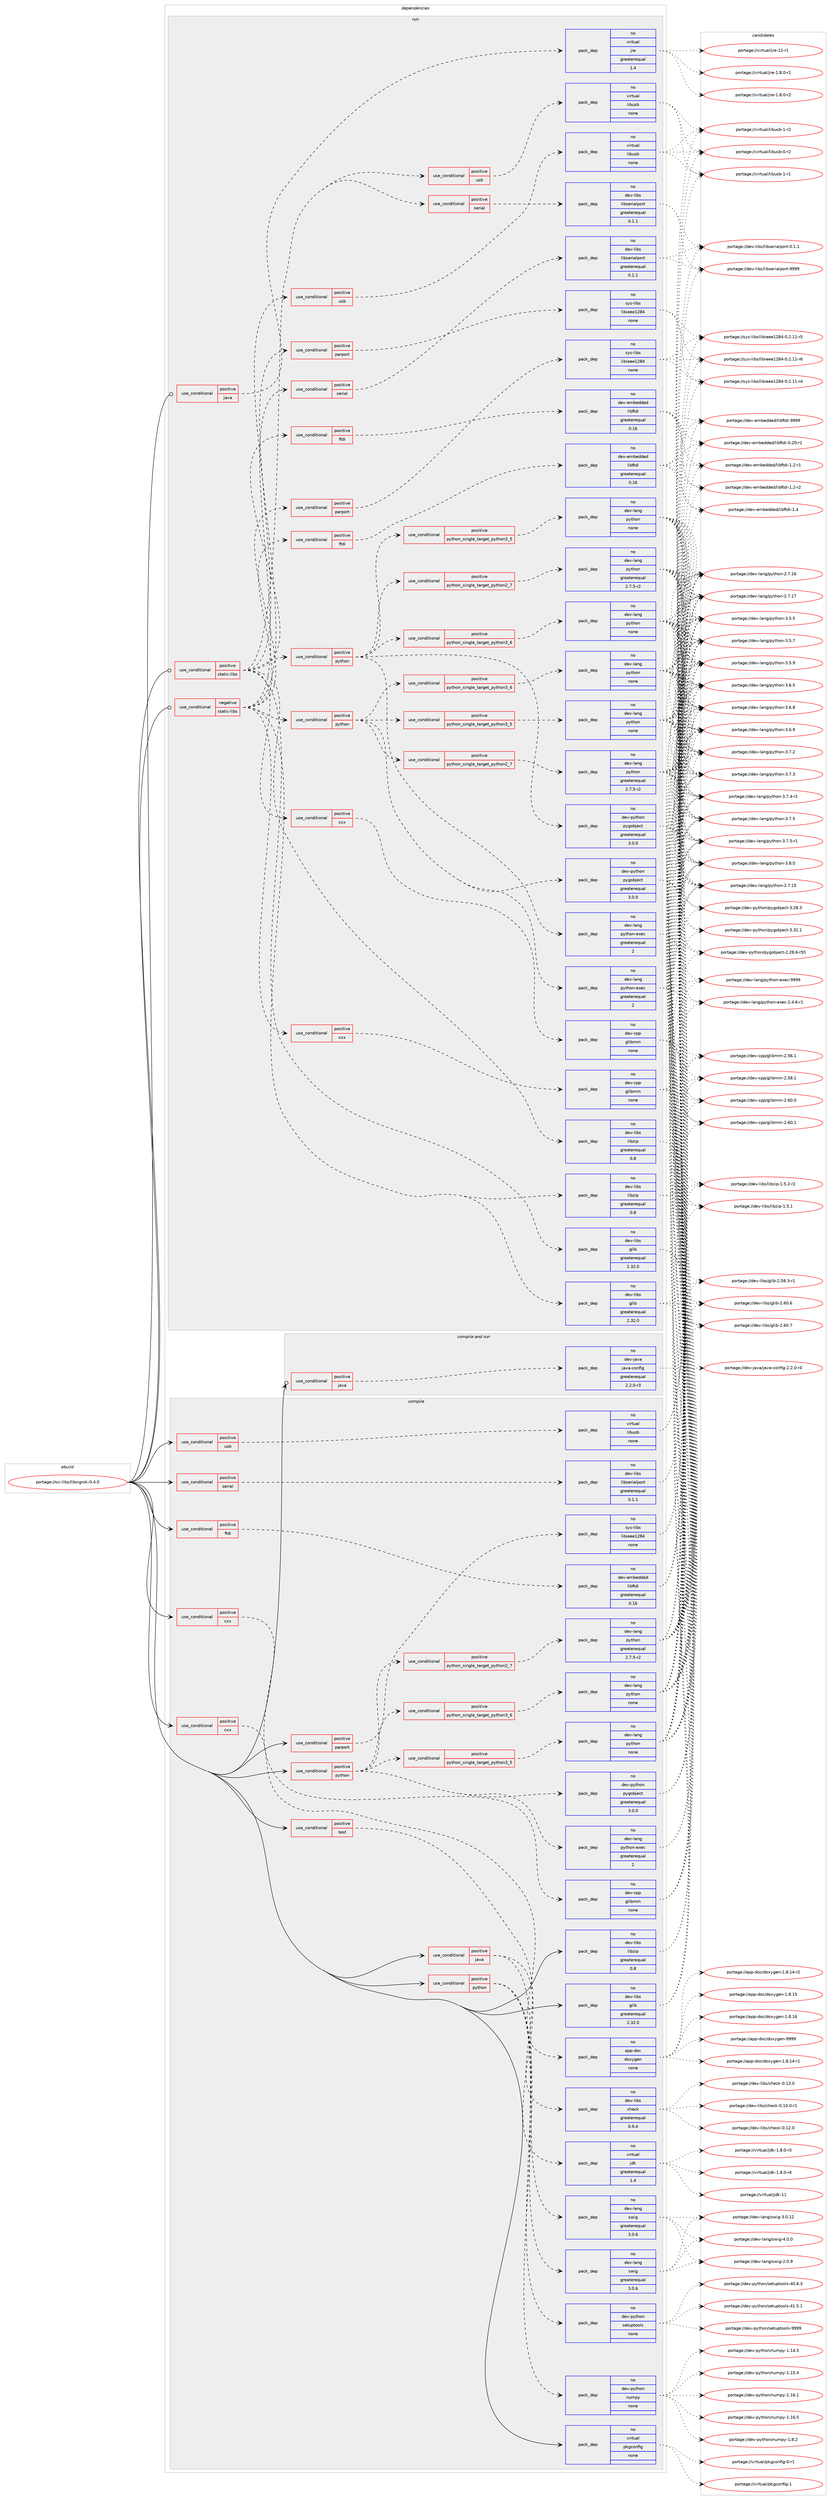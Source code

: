 digraph prolog {

# *************
# Graph options
# *************

newrank=true;
concentrate=true;
compound=true;
graph [rankdir=LR,fontname=Helvetica,fontsize=10,ranksep=1.5];#, ranksep=2.5, nodesep=0.2];
edge  [arrowhead=vee];
node  [fontname=Helvetica,fontsize=10];

# **********
# The ebuild
# **********

subgraph cluster_leftcol {
color=gray;
rank=same;
label=<<i>ebuild</i>>;
id [label="portage://sci-libs/libsigrok-0.4.0", color=red, width=4, href="../sci-libs/libsigrok-0.4.0.svg"];
}

# ****************
# The dependencies
# ****************

subgraph cluster_midcol {
color=gray;
label=<<i>dependencies</i>>;
subgraph cluster_compile {
fillcolor="#eeeeee";
style=filled;
label=<<i>compile</i>>;
subgraph cond96726 {
dependency390862 [label=<<TABLE BORDER="0" CELLBORDER="1" CELLSPACING="0" CELLPADDING="4"><TR><TD ROWSPAN="3" CELLPADDING="10">use_conditional</TD></TR><TR><TD>positive</TD></TR><TR><TD>cxx</TD></TR></TABLE>>, shape=none, color=red];
subgraph pack287493 {
dependency390863 [label=<<TABLE BORDER="0" CELLBORDER="1" CELLSPACING="0" CELLPADDING="4" WIDTH="220"><TR><TD ROWSPAN="6" CELLPADDING="30">pack_dep</TD></TR><TR><TD WIDTH="110">no</TD></TR><TR><TD>app-doc</TD></TR><TR><TD>doxygen</TD></TR><TR><TD>none</TD></TR><TR><TD></TD></TR></TABLE>>, shape=none, color=blue];
}
dependency390862:e -> dependency390863:w [weight=20,style="dashed",arrowhead="vee"];
}
id:e -> dependency390862:w [weight=20,style="solid",arrowhead="vee"];
subgraph cond96727 {
dependency390864 [label=<<TABLE BORDER="0" CELLBORDER="1" CELLSPACING="0" CELLPADDING="4"><TR><TD ROWSPAN="3" CELLPADDING="10">use_conditional</TD></TR><TR><TD>positive</TD></TR><TR><TD>cxx</TD></TR></TABLE>>, shape=none, color=red];
subgraph pack287494 {
dependency390865 [label=<<TABLE BORDER="0" CELLBORDER="1" CELLSPACING="0" CELLPADDING="4" WIDTH="220"><TR><TD ROWSPAN="6" CELLPADDING="30">pack_dep</TD></TR><TR><TD WIDTH="110">no</TD></TR><TR><TD>dev-cpp</TD></TR><TR><TD>glibmm</TD></TR><TR><TD>none</TD></TR><TR><TD></TD></TR></TABLE>>, shape=none, color=blue];
}
dependency390864:e -> dependency390865:w [weight=20,style="dashed",arrowhead="vee"];
}
id:e -> dependency390864:w [weight=20,style="solid",arrowhead="vee"];
subgraph cond96728 {
dependency390866 [label=<<TABLE BORDER="0" CELLBORDER="1" CELLSPACING="0" CELLPADDING="4"><TR><TD ROWSPAN="3" CELLPADDING="10">use_conditional</TD></TR><TR><TD>positive</TD></TR><TR><TD>ftdi</TD></TR></TABLE>>, shape=none, color=red];
subgraph pack287495 {
dependency390867 [label=<<TABLE BORDER="0" CELLBORDER="1" CELLSPACING="0" CELLPADDING="4" WIDTH="220"><TR><TD ROWSPAN="6" CELLPADDING="30">pack_dep</TD></TR><TR><TD WIDTH="110">no</TD></TR><TR><TD>dev-embedded</TD></TR><TR><TD>libftdi</TD></TR><TR><TD>greaterequal</TD></TR><TR><TD>0.16</TD></TR></TABLE>>, shape=none, color=blue];
}
dependency390866:e -> dependency390867:w [weight=20,style="dashed",arrowhead="vee"];
}
id:e -> dependency390866:w [weight=20,style="solid",arrowhead="vee"];
subgraph cond96729 {
dependency390868 [label=<<TABLE BORDER="0" CELLBORDER="1" CELLSPACING="0" CELLPADDING="4"><TR><TD ROWSPAN="3" CELLPADDING="10">use_conditional</TD></TR><TR><TD>positive</TD></TR><TR><TD>java</TD></TR></TABLE>>, shape=none, color=red];
subgraph pack287496 {
dependency390869 [label=<<TABLE BORDER="0" CELLBORDER="1" CELLSPACING="0" CELLPADDING="4" WIDTH="220"><TR><TD ROWSPAN="6" CELLPADDING="30">pack_dep</TD></TR><TR><TD WIDTH="110">no</TD></TR><TR><TD>dev-lang</TD></TR><TR><TD>swig</TD></TR><TR><TD>greaterequal</TD></TR><TR><TD>3.0.6</TD></TR></TABLE>>, shape=none, color=blue];
}
dependency390868:e -> dependency390869:w [weight=20,style="dashed",arrowhead="vee"];
subgraph pack287497 {
dependency390870 [label=<<TABLE BORDER="0" CELLBORDER="1" CELLSPACING="0" CELLPADDING="4" WIDTH="220"><TR><TD ROWSPAN="6" CELLPADDING="30">pack_dep</TD></TR><TR><TD WIDTH="110">no</TD></TR><TR><TD>virtual</TD></TR><TR><TD>jdk</TD></TR><TR><TD>greaterequal</TD></TR><TR><TD>1.4</TD></TR></TABLE>>, shape=none, color=blue];
}
dependency390868:e -> dependency390870:w [weight=20,style="dashed",arrowhead="vee"];
}
id:e -> dependency390868:w [weight=20,style="solid",arrowhead="vee"];
subgraph cond96730 {
dependency390871 [label=<<TABLE BORDER="0" CELLBORDER="1" CELLSPACING="0" CELLPADDING="4"><TR><TD ROWSPAN="3" CELLPADDING="10">use_conditional</TD></TR><TR><TD>positive</TD></TR><TR><TD>parport</TD></TR></TABLE>>, shape=none, color=red];
subgraph pack287498 {
dependency390872 [label=<<TABLE BORDER="0" CELLBORDER="1" CELLSPACING="0" CELLPADDING="4" WIDTH="220"><TR><TD ROWSPAN="6" CELLPADDING="30">pack_dep</TD></TR><TR><TD WIDTH="110">no</TD></TR><TR><TD>sys-libs</TD></TR><TR><TD>libieee1284</TD></TR><TR><TD>none</TD></TR><TR><TD></TD></TR></TABLE>>, shape=none, color=blue];
}
dependency390871:e -> dependency390872:w [weight=20,style="dashed",arrowhead="vee"];
}
id:e -> dependency390871:w [weight=20,style="solid",arrowhead="vee"];
subgraph cond96731 {
dependency390873 [label=<<TABLE BORDER="0" CELLBORDER="1" CELLSPACING="0" CELLPADDING="4"><TR><TD ROWSPAN="3" CELLPADDING="10">use_conditional</TD></TR><TR><TD>positive</TD></TR><TR><TD>python</TD></TR></TABLE>>, shape=none, color=red];
subgraph cond96732 {
dependency390874 [label=<<TABLE BORDER="0" CELLBORDER="1" CELLSPACING="0" CELLPADDING="4"><TR><TD ROWSPAN="3" CELLPADDING="10">use_conditional</TD></TR><TR><TD>positive</TD></TR><TR><TD>python_single_target_python2_7</TD></TR></TABLE>>, shape=none, color=red];
subgraph pack287499 {
dependency390875 [label=<<TABLE BORDER="0" CELLBORDER="1" CELLSPACING="0" CELLPADDING="4" WIDTH="220"><TR><TD ROWSPAN="6" CELLPADDING="30">pack_dep</TD></TR><TR><TD WIDTH="110">no</TD></TR><TR><TD>dev-lang</TD></TR><TR><TD>python</TD></TR><TR><TD>greaterequal</TD></TR><TR><TD>2.7.5-r2</TD></TR></TABLE>>, shape=none, color=blue];
}
dependency390874:e -> dependency390875:w [weight=20,style="dashed",arrowhead="vee"];
}
dependency390873:e -> dependency390874:w [weight=20,style="dashed",arrowhead="vee"];
subgraph cond96733 {
dependency390876 [label=<<TABLE BORDER="0" CELLBORDER="1" CELLSPACING="0" CELLPADDING="4"><TR><TD ROWSPAN="3" CELLPADDING="10">use_conditional</TD></TR><TR><TD>positive</TD></TR><TR><TD>python_single_target_python3_5</TD></TR></TABLE>>, shape=none, color=red];
subgraph pack287500 {
dependency390877 [label=<<TABLE BORDER="0" CELLBORDER="1" CELLSPACING="0" CELLPADDING="4" WIDTH="220"><TR><TD ROWSPAN="6" CELLPADDING="30">pack_dep</TD></TR><TR><TD WIDTH="110">no</TD></TR><TR><TD>dev-lang</TD></TR><TR><TD>python</TD></TR><TR><TD>none</TD></TR><TR><TD></TD></TR></TABLE>>, shape=none, color=blue];
}
dependency390876:e -> dependency390877:w [weight=20,style="dashed",arrowhead="vee"];
}
dependency390873:e -> dependency390876:w [weight=20,style="dashed",arrowhead="vee"];
subgraph cond96734 {
dependency390878 [label=<<TABLE BORDER="0" CELLBORDER="1" CELLSPACING="0" CELLPADDING="4"><TR><TD ROWSPAN="3" CELLPADDING="10">use_conditional</TD></TR><TR><TD>positive</TD></TR><TR><TD>python_single_target_python3_6</TD></TR></TABLE>>, shape=none, color=red];
subgraph pack287501 {
dependency390879 [label=<<TABLE BORDER="0" CELLBORDER="1" CELLSPACING="0" CELLPADDING="4" WIDTH="220"><TR><TD ROWSPAN="6" CELLPADDING="30">pack_dep</TD></TR><TR><TD WIDTH="110">no</TD></TR><TR><TD>dev-lang</TD></TR><TR><TD>python</TD></TR><TR><TD>none</TD></TR><TR><TD></TD></TR></TABLE>>, shape=none, color=blue];
}
dependency390878:e -> dependency390879:w [weight=20,style="dashed",arrowhead="vee"];
}
dependency390873:e -> dependency390878:w [weight=20,style="dashed",arrowhead="vee"];
subgraph pack287502 {
dependency390880 [label=<<TABLE BORDER="0" CELLBORDER="1" CELLSPACING="0" CELLPADDING="4" WIDTH="220"><TR><TD ROWSPAN="6" CELLPADDING="30">pack_dep</TD></TR><TR><TD WIDTH="110">no</TD></TR><TR><TD>dev-lang</TD></TR><TR><TD>python-exec</TD></TR><TR><TD>greaterequal</TD></TR><TR><TD>2</TD></TR></TABLE>>, shape=none, color=blue];
}
dependency390873:e -> dependency390880:w [weight=20,style="dashed",arrowhead="vee"];
subgraph pack287503 {
dependency390881 [label=<<TABLE BORDER="0" CELLBORDER="1" CELLSPACING="0" CELLPADDING="4" WIDTH="220"><TR><TD ROWSPAN="6" CELLPADDING="30">pack_dep</TD></TR><TR><TD WIDTH="110">no</TD></TR><TR><TD>dev-python</TD></TR><TR><TD>pygobject</TD></TR><TR><TD>greaterequal</TD></TR><TR><TD>3.0.0</TD></TR></TABLE>>, shape=none, color=blue];
}
dependency390873:e -> dependency390881:w [weight=20,style="dashed",arrowhead="vee"];
}
id:e -> dependency390873:w [weight=20,style="solid",arrowhead="vee"];
subgraph cond96735 {
dependency390882 [label=<<TABLE BORDER="0" CELLBORDER="1" CELLSPACING="0" CELLPADDING="4"><TR><TD ROWSPAN="3" CELLPADDING="10">use_conditional</TD></TR><TR><TD>positive</TD></TR><TR><TD>python</TD></TR></TABLE>>, shape=none, color=red];
subgraph pack287504 {
dependency390883 [label=<<TABLE BORDER="0" CELLBORDER="1" CELLSPACING="0" CELLPADDING="4" WIDTH="220"><TR><TD ROWSPAN="6" CELLPADDING="30">pack_dep</TD></TR><TR><TD WIDTH="110">no</TD></TR><TR><TD>dev-python</TD></TR><TR><TD>setuptools</TD></TR><TR><TD>none</TD></TR><TR><TD></TD></TR></TABLE>>, shape=none, color=blue];
}
dependency390882:e -> dependency390883:w [weight=20,style="dashed",arrowhead="vee"];
subgraph pack287505 {
dependency390884 [label=<<TABLE BORDER="0" CELLBORDER="1" CELLSPACING="0" CELLPADDING="4" WIDTH="220"><TR><TD ROWSPAN="6" CELLPADDING="30">pack_dep</TD></TR><TR><TD WIDTH="110">no</TD></TR><TR><TD>dev-python</TD></TR><TR><TD>numpy</TD></TR><TR><TD>none</TD></TR><TR><TD></TD></TR></TABLE>>, shape=none, color=blue];
}
dependency390882:e -> dependency390884:w [weight=20,style="dashed",arrowhead="vee"];
subgraph pack287506 {
dependency390885 [label=<<TABLE BORDER="0" CELLBORDER="1" CELLSPACING="0" CELLPADDING="4" WIDTH="220"><TR><TD ROWSPAN="6" CELLPADDING="30">pack_dep</TD></TR><TR><TD WIDTH="110">no</TD></TR><TR><TD>dev-lang</TD></TR><TR><TD>swig</TD></TR><TR><TD>greaterequal</TD></TR><TR><TD>3.0.6</TD></TR></TABLE>>, shape=none, color=blue];
}
dependency390882:e -> dependency390885:w [weight=20,style="dashed",arrowhead="vee"];
}
id:e -> dependency390882:w [weight=20,style="solid",arrowhead="vee"];
subgraph cond96736 {
dependency390886 [label=<<TABLE BORDER="0" CELLBORDER="1" CELLSPACING="0" CELLPADDING="4"><TR><TD ROWSPAN="3" CELLPADDING="10">use_conditional</TD></TR><TR><TD>positive</TD></TR><TR><TD>serial</TD></TR></TABLE>>, shape=none, color=red];
subgraph pack287507 {
dependency390887 [label=<<TABLE BORDER="0" CELLBORDER="1" CELLSPACING="0" CELLPADDING="4" WIDTH="220"><TR><TD ROWSPAN="6" CELLPADDING="30">pack_dep</TD></TR><TR><TD WIDTH="110">no</TD></TR><TR><TD>dev-libs</TD></TR><TR><TD>libserialport</TD></TR><TR><TD>greaterequal</TD></TR><TR><TD>0.1.1</TD></TR></TABLE>>, shape=none, color=blue];
}
dependency390886:e -> dependency390887:w [weight=20,style="dashed",arrowhead="vee"];
}
id:e -> dependency390886:w [weight=20,style="solid",arrowhead="vee"];
subgraph cond96737 {
dependency390888 [label=<<TABLE BORDER="0" CELLBORDER="1" CELLSPACING="0" CELLPADDING="4"><TR><TD ROWSPAN="3" CELLPADDING="10">use_conditional</TD></TR><TR><TD>positive</TD></TR><TR><TD>test</TD></TR></TABLE>>, shape=none, color=red];
subgraph pack287508 {
dependency390889 [label=<<TABLE BORDER="0" CELLBORDER="1" CELLSPACING="0" CELLPADDING="4" WIDTH="220"><TR><TD ROWSPAN="6" CELLPADDING="30">pack_dep</TD></TR><TR><TD WIDTH="110">no</TD></TR><TR><TD>dev-libs</TD></TR><TR><TD>check</TD></TR><TR><TD>greaterequal</TD></TR><TR><TD>0.9.4</TD></TR></TABLE>>, shape=none, color=blue];
}
dependency390888:e -> dependency390889:w [weight=20,style="dashed",arrowhead="vee"];
}
id:e -> dependency390888:w [weight=20,style="solid",arrowhead="vee"];
subgraph cond96738 {
dependency390890 [label=<<TABLE BORDER="0" CELLBORDER="1" CELLSPACING="0" CELLPADDING="4"><TR><TD ROWSPAN="3" CELLPADDING="10">use_conditional</TD></TR><TR><TD>positive</TD></TR><TR><TD>usb</TD></TR></TABLE>>, shape=none, color=red];
subgraph pack287509 {
dependency390891 [label=<<TABLE BORDER="0" CELLBORDER="1" CELLSPACING="0" CELLPADDING="4" WIDTH="220"><TR><TD ROWSPAN="6" CELLPADDING="30">pack_dep</TD></TR><TR><TD WIDTH="110">no</TD></TR><TR><TD>virtual</TD></TR><TR><TD>libusb</TD></TR><TR><TD>none</TD></TR><TR><TD></TD></TR></TABLE>>, shape=none, color=blue];
}
dependency390890:e -> dependency390891:w [weight=20,style="dashed",arrowhead="vee"];
}
id:e -> dependency390890:w [weight=20,style="solid",arrowhead="vee"];
subgraph pack287510 {
dependency390892 [label=<<TABLE BORDER="0" CELLBORDER="1" CELLSPACING="0" CELLPADDING="4" WIDTH="220"><TR><TD ROWSPAN="6" CELLPADDING="30">pack_dep</TD></TR><TR><TD WIDTH="110">no</TD></TR><TR><TD>dev-libs</TD></TR><TR><TD>glib</TD></TR><TR><TD>greaterequal</TD></TR><TR><TD>2.32.0</TD></TR></TABLE>>, shape=none, color=blue];
}
id:e -> dependency390892:w [weight=20,style="solid",arrowhead="vee"];
subgraph pack287511 {
dependency390893 [label=<<TABLE BORDER="0" CELLBORDER="1" CELLSPACING="0" CELLPADDING="4" WIDTH="220"><TR><TD ROWSPAN="6" CELLPADDING="30">pack_dep</TD></TR><TR><TD WIDTH="110">no</TD></TR><TR><TD>dev-libs</TD></TR><TR><TD>libzip</TD></TR><TR><TD>greaterequal</TD></TR><TR><TD>0.8</TD></TR></TABLE>>, shape=none, color=blue];
}
id:e -> dependency390893:w [weight=20,style="solid",arrowhead="vee"];
subgraph pack287512 {
dependency390894 [label=<<TABLE BORDER="0" CELLBORDER="1" CELLSPACING="0" CELLPADDING="4" WIDTH="220"><TR><TD ROWSPAN="6" CELLPADDING="30">pack_dep</TD></TR><TR><TD WIDTH="110">no</TD></TR><TR><TD>virtual</TD></TR><TR><TD>pkgconfig</TD></TR><TR><TD>none</TD></TR><TR><TD></TD></TR></TABLE>>, shape=none, color=blue];
}
id:e -> dependency390894:w [weight=20,style="solid",arrowhead="vee"];
}
subgraph cluster_compileandrun {
fillcolor="#eeeeee";
style=filled;
label=<<i>compile and run</i>>;
subgraph cond96739 {
dependency390895 [label=<<TABLE BORDER="0" CELLBORDER="1" CELLSPACING="0" CELLPADDING="4"><TR><TD ROWSPAN="3" CELLPADDING="10">use_conditional</TD></TR><TR><TD>positive</TD></TR><TR><TD>java</TD></TR></TABLE>>, shape=none, color=red];
subgraph pack287513 {
dependency390896 [label=<<TABLE BORDER="0" CELLBORDER="1" CELLSPACING="0" CELLPADDING="4" WIDTH="220"><TR><TD ROWSPAN="6" CELLPADDING="30">pack_dep</TD></TR><TR><TD WIDTH="110">no</TD></TR><TR><TD>dev-java</TD></TR><TR><TD>java-config</TD></TR><TR><TD>greaterequal</TD></TR><TR><TD>2.2.0-r3</TD></TR></TABLE>>, shape=none, color=blue];
}
dependency390895:e -> dependency390896:w [weight=20,style="dashed",arrowhead="vee"];
}
id:e -> dependency390895:w [weight=20,style="solid",arrowhead="odotvee"];
}
subgraph cluster_run {
fillcolor="#eeeeee";
style=filled;
label=<<i>run</i>>;
subgraph cond96740 {
dependency390897 [label=<<TABLE BORDER="0" CELLBORDER="1" CELLSPACING="0" CELLPADDING="4"><TR><TD ROWSPAN="3" CELLPADDING="10">use_conditional</TD></TR><TR><TD>negative</TD></TR><TR><TD>static-libs</TD></TR></TABLE>>, shape=none, color=red];
subgraph pack287514 {
dependency390898 [label=<<TABLE BORDER="0" CELLBORDER="1" CELLSPACING="0" CELLPADDING="4" WIDTH="220"><TR><TD ROWSPAN="6" CELLPADDING="30">pack_dep</TD></TR><TR><TD WIDTH="110">no</TD></TR><TR><TD>dev-libs</TD></TR><TR><TD>glib</TD></TR><TR><TD>greaterequal</TD></TR><TR><TD>2.32.0</TD></TR></TABLE>>, shape=none, color=blue];
}
dependency390897:e -> dependency390898:w [weight=20,style="dashed",arrowhead="vee"];
subgraph pack287515 {
dependency390899 [label=<<TABLE BORDER="0" CELLBORDER="1" CELLSPACING="0" CELLPADDING="4" WIDTH="220"><TR><TD ROWSPAN="6" CELLPADDING="30">pack_dep</TD></TR><TR><TD WIDTH="110">no</TD></TR><TR><TD>dev-libs</TD></TR><TR><TD>libzip</TD></TR><TR><TD>greaterequal</TD></TR><TR><TD>0.8</TD></TR></TABLE>>, shape=none, color=blue];
}
dependency390897:e -> dependency390899:w [weight=20,style="dashed",arrowhead="vee"];
subgraph cond96741 {
dependency390900 [label=<<TABLE BORDER="0" CELLBORDER="1" CELLSPACING="0" CELLPADDING="4"><TR><TD ROWSPAN="3" CELLPADDING="10">use_conditional</TD></TR><TR><TD>positive</TD></TR><TR><TD>cxx</TD></TR></TABLE>>, shape=none, color=red];
subgraph pack287516 {
dependency390901 [label=<<TABLE BORDER="0" CELLBORDER="1" CELLSPACING="0" CELLPADDING="4" WIDTH="220"><TR><TD ROWSPAN="6" CELLPADDING="30">pack_dep</TD></TR><TR><TD WIDTH="110">no</TD></TR><TR><TD>dev-cpp</TD></TR><TR><TD>glibmm</TD></TR><TR><TD>none</TD></TR><TR><TD></TD></TR></TABLE>>, shape=none, color=blue];
}
dependency390900:e -> dependency390901:w [weight=20,style="dashed",arrowhead="vee"];
}
dependency390897:e -> dependency390900:w [weight=20,style="dashed",arrowhead="vee"];
subgraph cond96742 {
dependency390902 [label=<<TABLE BORDER="0" CELLBORDER="1" CELLSPACING="0" CELLPADDING="4"><TR><TD ROWSPAN="3" CELLPADDING="10">use_conditional</TD></TR><TR><TD>positive</TD></TR><TR><TD>python</TD></TR></TABLE>>, shape=none, color=red];
subgraph cond96743 {
dependency390903 [label=<<TABLE BORDER="0" CELLBORDER="1" CELLSPACING="0" CELLPADDING="4"><TR><TD ROWSPAN="3" CELLPADDING="10">use_conditional</TD></TR><TR><TD>positive</TD></TR><TR><TD>python_single_target_python2_7</TD></TR></TABLE>>, shape=none, color=red];
subgraph pack287517 {
dependency390904 [label=<<TABLE BORDER="0" CELLBORDER="1" CELLSPACING="0" CELLPADDING="4" WIDTH="220"><TR><TD ROWSPAN="6" CELLPADDING="30">pack_dep</TD></TR><TR><TD WIDTH="110">no</TD></TR><TR><TD>dev-lang</TD></TR><TR><TD>python</TD></TR><TR><TD>greaterequal</TD></TR><TR><TD>2.7.5-r2</TD></TR></TABLE>>, shape=none, color=blue];
}
dependency390903:e -> dependency390904:w [weight=20,style="dashed",arrowhead="vee"];
}
dependency390902:e -> dependency390903:w [weight=20,style="dashed",arrowhead="vee"];
subgraph cond96744 {
dependency390905 [label=<<TABLE BORDER="0" CELLBORDER="1" CELLSPACING="0" CELLPADDING="4"><TR><TD ROWSPAN="3" CELLPADDING="10">use_conditional</TD></TR><TR><TD>positive</TD></TR><TR><TD>python_single_target_python3_5</TD></TR></TABLE>>, shape=none, color=red];
subgraph pack287518 {
dependency390906 [label=<<TABLE BORDER="0" CELLBORDER="1" CELLSPACING="0" CELLPADDING="4" WIDTH="220"><TR><TD ROWSPAN="6" CELLPADDING="30">pack_dep</TD></TR><TR><TD WIDTH="110">no</TD></TR><TR><TD>dev-lang</TD></TR><TR><TD>python</TD></TR><TR><TD>none</TD></TR><TR><TD></TD></TR></TABLE>>, shape=none, color=blue];
}
dependency390905:e -> dependency390906:w [weight=20,style="dashed",arrowhead="vee"];
}
dependency390902:e -> dependency390905:w [weight=20,style="dashed",arrowhead="vee"];
subgraph cond96745 {
dependency390907 [label=<<TABLE BORDER="0" CELLBORDER="1" CELLSPACING="0" CELLPADDING="4"><TR><TD ROWSPAN="3" CELLPADDING="10">use_conditional</TD></TR><TR><TD>positive</TD></TR><TR><TD>python_single_target_python3_6</TD></TR></TABLE>>, shape=none, color=red];
subgraph pack287519 {
dependency390908 [label=<<TABLE BORDER="0" CELLBORDER="1" CELLSPACING="0" CELLPADDING="4" WIDTH="220"><TR><TD ROWSPAN="6" CELLPADDING="30">pack_dep</TD></TR><TR><TD WIDTH="110">no</TD></TR><TR><TD>dev-lang</TD></TR><TR><TD>python</TD></TR><TR><TD>none</TD></TR><TR><TD></TD></TR></TABLE>>, shape=none, color=blue];
}
dependency390907:e -> dependency390908:w [weight=20,style="dashed",arrowhead="vee"];
}
dependency390902:e -> dependency390907:w [weight=20,style="dashed",arrowhead="vee"];
subgraph pack287520 {
dependency390909 [label=<<TABLE BORDER="0" CELLBORDER="1" CELLSPACING="0" CELLPADDING="4" WIDTH="220"><TR><TD ROWSPAN="6" CELLPADDING="30">pack_dep</TD></TR><TR><TD WIDTH="110">no</TD></TR><TR><TD>dev-lang</TD></TR><TR><TD>python-exec</TD></TR><TR><TD>greaterequal</TD></TR><TR><TD>2</TD></TR></TABLE>>, shape=none, color=blue];
}
dependency390902:e -> dependency390909:w [weight=20,style="dashed",arrowhead="vee"];
subgraph pack287521 {
dependency390910 [label=<<TABLE BORDER="0" CELLBORDER="1" CELLSPACING="0" CELLPADDING="4" WIDTH="220"><TR><TD ROWSPAN="6" CELLPADDING="30">pack_dep</TD></TR><TR><TD WIDTH="110">no</TD></TR><TR><TD>dev-python</TD></TR><TR><TD>pygobject</TD></TR><TR><TD>greaterequal</TD></TR><TR><TD>3.0.0</TD></TR></TABLE>>, shape=none, color=blue];
}
dependency390902:e -> dependency390910:w [weight=20,style="dashed",arrowhead="vee"];
}
dependency390897:e -> dependency390902:w [weight=20,style="dashed",arrowhead="vee"];
subgraph cond96746 {
dependency390911 [label=<<TABLE BORDER="0" CELLBORDER="1" CELLSPACING="0" CELLPADDING="4"><TR><TD ROWSPAN="3" CELLPADDING="10">use_conditional</TD></TR><TR><TD>positive</TD></TR><TR><TD>ftdi</TD></TR></TABLE>>, shape=none, color=red];
subgraph pack287522 {
dependency390912 [label=<<TABLE BORDER="0" CELLBORDER="1" CELLSPACING="0" CELLPADDING="4" WIDTH="220"><TR><TD ROWSPAN="6" CELLPADDING="30">pack_dep</TD></TR><TR><TD WIDTH="110">no</TD></TR><TR><TD>dev-embedded</TD></TR><TR><TD>libftdi</TD></TR><TR><TD>greaterequal</TD></TR><TR><TD>0.16</TD></TR></TABLE>>, shape=none, color=blue];
}
dependency390911:e -> dependency390912:w [weight=20,style="dashed",arrowhead="vee"];
}
dependency390897:e -> dependency390911:w [weight=20,style="dashed",arrowhead="vee"];
subgraph cond96747 {
dependency390913 [label=<<TABLE BORDER="0" CELLBORDER="1" CELLSPACING="0" CELLPADDING="4"><TR><TD ROWSPAN="3" CELLPADDING="10">use_conditional</TD></TR><TR><TD>positive</TD></TR><TR><TD>parport</TD></TR></TABLE>>, shape=none, color=red];
subgraph pack287523 {
dependency390914 [label=<<TABLE BORDER="0" CELLBORDER="1" CELLSPACING="0" CELLPADDING="4" WIDTH="220"><TR><TD ROWSPAN="6" CELLPADDING="30">pack_dep</TD></TR><TR><TD WIDTH="110">no</TD></TR><TR><TD>sys-libs</TD></TR><TR><TD>libieee1284</TD></TR><TR><TD>none</TD></TR><TR><TD></TD></TR></TABLE>>, shape=none, color=blue];
}
dependency390913:e -> dependency390914:w [weight=20,style="dashed",arrowhead="vee"];
}
dependency390897:e -> dependency390913:w [weight=20,style="dashed",arrowhead="vee"];
subgraph cond96748 {
dependency390915 [label=<<TABLE BORDER="0" CELLBORDER="1" CELLSPACING="0" CELLPADDING="4"><TR><TD ROWSPAN="3" CELLPADDING="10">use_conditional</TD></TR><TR><TD>positive</TD></TR><TR><TD>serial</TD></TR></TABLE>>, shape=none, color=red];
subgraph pack287524 {
dependency390916 [label=<<TABLE BORDER="0" CELLBORDER="1" CELLSPACING="0" CELLPADDING="4" WIDTH="220"><TR><TD ROWSPAN="6" CELLPADDING="30">pack_dep</TD></TR><TR><TD WIDTH="110">no</TD></TR><TR><TD>dev-libs</TD></TR><TR><TD>libserialport</TD></TR><TR><TD>greaterequal</TD></TR><TR><TD>0.1.1</TD></TR></TABLE>>, shape=none, color=blue];
}
dependency390915:e -> dependency390916:w [weight=20,style="dashed",arrowhead="vee"];
}
dependency390897:e -> dependency390915:w [weight=20,style="dashed",arrowhead="vee"];
subgraph cond96749 {
dependency390917 [label=<<TABLE BORDER="0" CELLBORDER="1" CELLSPACING="0" CELLPADDING="4"><TR><TD ROWSPAN="3" CELLPADDING="10">use_conditional</TD></TR><TR><TD>positive</TD></TR><TR><TD>usb</TD></TR></TABLE>>, shape=none, color=red];
subgraph pack287525 {
dependency390918 [label=<<TABLE BORDER="0" CELLBORDER="1" CELLSPACING="0" CELLPADDING="4" WIDTH="220"><TR><TD ROWSPAN="6" CELLPADDING="30">pack_dep</TD></TR><TR><TD WIDTH="110">no</TD></TR><TR><TD>virtual</TD></TR><TR><TD>libusb</TD></TR><TR><TD>none</TD></TR><TR><TD></TD></TR></TABLE>>, shape=none, color=blue];
}
dependency390917:e -> dependency390918:w [weight=20,style="dashed",arrowhead="vee"];
}
dependency390897:e -> dependency390917:w [weight=20,style="dashed",arrowhead="vee"];
}
id:e -> dependency390897:w [weight=20,style="solid",arrowhead="odot"];
subgraph cond96750 {
dependency390919 [label=<<TABLE BORDER="0" CELLBORDER="1" CELLSPACING="0" CELLPADDING="4"><TR><TD ROWSPAN="3" CELLPADDING="10">use_conditional</TD></TR><TR><TD>positive</TD></TR><TR><TD>java</TD></TR></TABLE>>, shape=none, color=red];
subgraph pack287526 {
dependency390920 [label=<<TABLE BORDER="0" CELLBORDER="1" CELLSPACING="0" CELLPADDING="4" WIDTH="220"><TR><TD ROWSPAN="6" CELLPADDING="30">pack_dep</TD></TR><TR><TD WIDTH="110">no</TD></TR><TR><TD>virtual</TD></TR><TR><TD>jre</TD></TR><TR><TD>greaterequal</TD></TR><TR><TD>1.4</TD></TR></TABLE>>, shape=none, color=blue];
}
dependency390919:e -> dependency390920:w [weight=20,style="dashed",arrowhead="vee"];
}
id:e -> dependency390919:w [weight=20,style="solid",arrowhead="odot"];
subgraph cond96751 {
dependency390921 [label=<<TABLE BORDER="0" CELLBORDER="1" CELLSPACING="0" CELLPADDING="4"><TR><TD ROWSPAN="3" CELLPADDING="10">use_conditional</TD></TR><TR><TD>positive</TD></TR><TR><TD>static-libs</TD></TR></TABLE>>, shape=none, color=red];
subgraph pack287527 {
dependency390922 [label=<<TABLE BORDER="0" CELLBORDER="1" CELLSPACING="0" CELLPADDING="4" WIDTH="220"><TR><TD ROWSPAN="6" CELLPADDING="30">pack_dep</TD></TR><TR><TD WIDTH="110">no</TD></TR><TR><TD>dev-libs</TD></TR><TR><TD>glib</TD></TR><TR><TD>greaterequal</TD></TR><TR><TD>2.32.0</TD></TR></TABLE>>, shape=none, color=blue];
}
dependency390921:e -> dependency390922:w [weight=20,style="dashed",arrowhead="vee"];
subgraph pack287528 {
dependency390923 [label=<<TABLE BORDER="0" CELLBORDER="1" CELLSPACING="0" CELLPADDING="4" WIDTH="220"><TR><TD ROWSPAN="6" CELLPADDING="30">pack_dep</TD></TR><TR><TD WIDTH="110">no</TD></TR><TR><TD>dev-libs</TD></TR><TR><TD>libzip</TD></TR><TR><TD>greaterequal</TD></TR><TR><TD>0.8</TD></TR></TABLE>>, shape=none, color=blue];
}
dependency390921:e -> dependency390923:w [weight=20,style="dashed",arrowhead="vee"];
subgraph cond96752 {
dependency390924 [label=<<TABLE BORDER="0" CELLBORDER="1" CELLSPACING="0" CELLPADDING="4"><TR><TD ROWSPAN="3" CELLPADDING="10">use_conditional</TD></TR><TR><TD>positive</TD></TR><TR><TD>cxx</TD></TR></TABLE>>, shape=none, color=red];
subgraph pack287529 {
dependency390925 [label=<<TABLE BORDER="0" CELLBORDER="1" CELLSPACING="0" CELLPADDING="4" WIDTH="220"><TR><TD ROWSPAN="6" CELLPADDING="30">pack_dep</TD></TR><TR><TD WIDTH="110">no</TD></TR><TR><TD>dev-cpp</TD></TR><TR><TD>glibmm</TD></TR><TR><TD>none</TD></TR><TR><TD></TD></TR></TABLE>>, shape=none, color=blue];
}
dependency390924:e -> dependency390925:w [weight=20,style="dashed",arrowhead="vee"];
}
dependency390921:e -> dependency390924:w [weight=20,style="dashed",arrowhead="vee"];
subgraph cond96753 {
dependency390926 [label=<<TABLE BORDER="0" CELLBORDER="1" CELLSPACING="0" CELLPADDING="4"><TR><TD ROWSPAN="3" CELLPADDING="10">use_conditional</TD></TR><TR><TD>positive</TD></TR><TR><TD>python</TD></TR></TABLE>>, shape=none, color=red];
subgraph cond96754 {
dependency390927 [label=<<TABLE BORDER="0" CELLBORDER="1" CELLSPACING="0" CELLPADDING="4"><TR><TD ROWSPAN="3" CELLPADDING="10">use_conditional</TD></TR><TR><TD>positive</TD></TR><TR><TD>python_single_target_python2_7</TD></TR></TABLE>>, shape=none, color=red];
subgraph pack287530 {
dependency390928 [label=<<TABLE BORDER="0" CELLBORDER="1" CELLSPACING="0" CELLPADDING="4" WIDTH="220"><TR><TD ROWSPAN="6" CELLPADDING="30">pack_dep</TD></TR><TR><TD WIDTH="110">no</TD></TR><TR><TD>dev-lang</TD></TR><TR><TD>python</TD></TR><TR><TD>greaterequal</TD></TR><TR><TD>2.7.5-r2</TD></TR></TABLE>>, shape=none, color=blue];
}
dependency390927:e -> dependency390928:w [weight=20,style="dashed",arrowhead="vee"];
}
dependency390926:e -> dependency390927:w [weight=20,style="dashed",arrowhead="vee"];
subgraph cond96755 {
dependency390929 [label=<<TABLE BORDER="0" CELLBORDER="1" CELLSPACING="0" CELLPADDING="4"><TR><TD ROWSPAN="3" CELLPADDING="10">use_conditional</TD></TR><TR><TD>positive</TD></TR><TR><TD>python_single_target_python3_5</TD></TR></TABLE>>, shape=none, color=red];
subgraph pack287531 {
dependency390930 [label=<<TABLE BORDER="0" CELLBORDER="1" CELLSPACING="0" CELLPADDING="4" WIDTH="220"><TR><TD ROWSPAN="6" CELLPADDING="30">pack_dep</TD></TR><TR><TD WIDTH="110">no</TD></TR><TR><TD>dev-lang</TD></TR><TR><TD>python</TD></TR><TR><TD>none</TD></TR><TR><TD></TD></TR></TABLE>>, shape=none, color=blue];
}
dependency390929:e -> dependency390930:w [weight=20,style="dashed",arrowhead="vee"];
}
dependency390926:e -> dependency390929:w [weight=20,style="dashed",arrowhead="vee"];
subgraph cond96756 {
dependency390931 [label=<<TABLE BORDER="0" CELLBORDER="1" CELLSPACING="0" CELLPADDING="4"><TR><TD ROWSPAN="3" CELLPADDING="10">use_conditional</TD></TR><TR><TD>positive</TD></TR><TR><TD>python_single_target_python3_6</TD></TR></TABLE>>, shape=none, color=red];
subgraph pack287532 {
dependency390932 [label=<<TABLE BORDER="0" CELLBORDER="1" CELLSPACING="0" CELLPADDING="4" WIDTH="220"><TR><TD ROWSPAN="6" CELLPADDING="30">pack_dep</TD></TR><TR><TD WIDTH="110">no</TD></TR><TR><TD>dev-lang</TD></TR><TR><TD>python</TD></TR><TR><TD>none</TD></TR><TR><TD></TD></TR></TABLE>>, shape=none, color=blue];
}
dependency390931:e -> dependency390932:w [weight=20,style="dashed",arrowhead="vee"];
}
dependency390926:e -> dependency390931:w [weight=20,style="dashed",arrowhead="vee"];
subgraph pack287533 {
dependency390933 [label=<<TABLE BORDER="0" CELLBORDER="1" CELLSPACING="0" CELLPADDING="4" WIDTH="220"><TR><TD ROWSPAN="6" CELLPADDING="30">pack_dep</TD></TR><TR><TD WIDTH="110">no</TD></TR><TR><TD>dev-lang</TD></TR><TR><TD>python-exec</TD></TR><TR><TD>greaterequal</TD></TR><TR><TD>2</TD></TR></TABLE>>, shape=none, color=blue];
}
dependency390926:e -> dependency390933:w [weight=20,style="dashed",arrowhead="vee"];
subgraph pack287534 {
dependency390934 [label=<<TABLE BORDER="0" CELLBORDER="1" CELLSPACING="0" CELLPADDING="4" WIDTH="220"><TR><TD ROWSPAN="6" CELLPADDING="30">pack_dep</TD></TR><TR><TD WIDTH="110">no</TD></TR><TR><TD>dev-python</TD></TR><TR><TD>pygobject</TD></TR><TR><TD>greaterequal</TD></TR><TR><TD>3.0.0</TD></TR></TABLE>>, shape=none, color=blue];
}
dependency390926:e -> dependency390934:w [weight=20,style="dashed",arrowhead="vee"];
}
dependency390921:e -> dependency390926:w [weight=20,style="dashed",arrowhead="vee"];
subgraph cond96757 {
dependency390935 [label=<<TABLE BORDER="0" CELLBORDER="1" CELLSPACING="0" CELLPADDING="4"><TR><TD ROWSPAN="3" CELLPADDING="10">use_conditional</TD></TR><TR><TD>positive</TD></TR><TR><TD>ftdi</TD></TR></TABLE>>, shape=none, color=red];
subgraph pack287535 {
dependency390936 [label=<<TABLE BORDER="0" CELLBORDER="1" CELLSPACING="0" CELLPADDING="4" WIDTH="220"><TR><TD ROWSPAN="6" CELLPADDING="30">pack_dep</TD></TR><TR><TD WIDTH="110">no</TD></TR><TR><TD>dev-embedded</TD></TR><TR><TD>libftdi</TD></TR><TR><TD>greaterequal</TD></TR><TR><TD>0.16</TD></TR></TABLE>>, shape=none, color=blue];
}
dependency390935:e -> dependency390936:w [weight=20,style="dashed",arrowhead="vee"];
}
dependency390921:e -> dependency390935:w [weight=20,style="dashed",arrowhead="vee"];
subgraph cond96758 {
dependency390937 [label=<<TABLE BORDER="0" CELLBORDER="1" CELLSPACING="0" CELLPADDING="4"><TR><TD ROWSPAN="3" CELLPADDING="10">use_conditional</TD></TR><TR><TD>positive</TD></TR><TR><TD>parport</TD></TR></TABLE>>, shape=none, color=red];
subgraph pack287536 {
dependency390938 [label=<<TABLE BORDER="0" CELLBORDER="1" CELLSPACING="0" CELLPADDING="4" WIDTH="220"><TR><TD ROWSPAN="6" CELLPADDING="30">pack_dep</TD></TR><TR><TD WIDTH="110">no</TD></TR><TR><TD>sys-libs</TD></TR><TR><TD>libieee1284</TD></TR><TR><TD>none</TD></TR><TR><TD></TD></TR></TABLE>>, shape=none, color=blue];
}
dependency390937:e -> dependency390938:w [weight=20,style="dashed",arrowhead="vee"];
}
dependency390921:e -> dependency390937:w [weight=20,style="dashed",arrowhead="vee"];
subgraph cond96759 {
dependency390939 [label=<<TABLE BORDER="0" CELLBORDER="1" CELLSPACING="0" CELLPADDING="4"><TR><TD ROWSPAN="3" CELLPADDING="10">use_conditional</TD></TR><TR><TD>positive</TD></TR><TR><TD>serial</TD></TR></TABLE>>, shape=none, color=red];
subgraph pack287537 {
dependency390940 [label=<<TABLE BORDER="0" CELLBORDER="1" CELLSPACING="0" CELLPADDING="4" WIDTH="220"><TR><TD ROWSPAN="6" CELLPADDING="30">pack_dep</TD></TR><TR><TD WIDTH="110">no</TD></TR><TR><TD>dev-libs</TD></TR><TR><TD>libserialport</TD></TR><TR><TD>greaterequal</TD></TR><TR><TD>0.1.1</TD></TR></TABLE>>, shape=none, color=blue];
}
dependency390939:e -> dependency390940:w [weight=20,style="dashed",arrowhead="vee"];
}
dependency390921:e -> dependency390939:w [weight=20,style="dashed",arrowhead="vee"];
subgraph cond96760 {
dependency390941 [label=<<TABLE BORDER="0" CELLBORDER="1" CELLSPACING="0" CELLPADDING="4"><TR><TD ROWSPAN="3" CELLPADDING="10">use_conditional</TD></TR><TR><TD>positive</TD></TR><TR><TD>usb</TD></TR></TABLE>>, shape=none, color=red];
subgraph pack287538 {
dependency390942 [label=<<TABLE BORDER="0" CELLBORDER="1" CELLSPACING="0" CELLPADDING="4" WIDTH="220"><TR><TD ROWSPAN="6" CELLPADDING="30">pack_dep</TD></TR><TR><TD WIDTH="110">no</TD></TR><TR><TD>virtual</TD></TR><TR><TD>libusb</TD></TR><TR><TD>none</TD></TR><TR><TD></TD></TR></TABLE>>, shape=none, color=blue];
}
dependency390941:e -> dependency390942:w [weight=20,style="dashed",arrowhead="vee"];
}
dependency390921:e -> dependency390941:w [weight=20,style="dashed",arrowhead="vee"];
}
id:e -> dependency390921:w [weight=20,style="solid",arrowhead="odot"];
}
}

# **************
# The candidates
# **************

subgraph cluster_choices {
rank=same;
color=gray;
label=<<i>candidates</i>>;

subgraph choice287493 {
color=black;
nodesep=1;
choiceportage97112112451001119947100111120121103101110454946564649524511449 [label="portage://app-doc/doxygen-1.8.14-r1", color=red, width=4,href="../app-doc/doxygen-1.8.14-r1.svg"];
choiceportage97112112451001119947100111120121103101110454946564649524511450 [label="portage://app-doc/doxygen-1.8.14-r2", color=red, width=4,href="../app-doc/doxygen-1.8.14-r2.svg"];
choiceportage9711211245100111994710011112012110310111045494656464953 [label="portage://app-doc/doxygen-1.8.15", color=red, width=4,href="../app-doc/doxygen-1.8.15.svg"];
choiceportage9711211245100111994710011112012110310111045494656464954 [label="portage://app-doc/doxygen-1.8.16", color=red, width=4,href="../app-doc/doxygen-1.8.16.svg"];
choiceportage971121124510011199471001111201211031011104557575757 [label="portage://app-doc/doxygen-9999", color=red, width=4,href="../app-doc/doxygen-9999.svg"];
dependency390863:e -> choiceportage97112112451001119947100111120121103101110454946564649524511449:w [style=dotted,weight="100"];
dependency390863:e -> choiceportage97112112451001119947100111120121103101110454946564649524511450:w [style=dotted,weight="100"];
dependency390863:e -> choiceportage9711211245100111994710011112012110310111045494656464953:w [style=dotted,weight="100"];
dependency390863:e -> choiceportage9711211245100111994710011112012110310111045494656464954:w [style=dotted,weight="100"];
dependency390863:e -> choiceportage971121124510011199471001111201211031011104557575757:w [style=dotted,weight="100"];
}
subgraph choice287494 {
color=black;
nodesep=1;
choiceportage1001011184599112112471031081059810910945504653544649 [label="portage://dev-cpp/glibmm-2.56.1", color=red, width=4,href="../dev-cpp/glibmm-2.56.1.svg"];
choiceportage1001011184599112112471031081059810910945504653564649 [label="portage://dev-cpp/glibmm-2.58.1", color=red, width=4,href="../dev-cpp/glibmm-2.58.1.svg"];
choiceportage1001011184599112112471031081059810910945504654484648 [label="portage://dev-cpp/glibmm-2.60.0", color=red, width=4,href="../dev-cpp/glibmm-2.60.0.svg"];
choiceportage1001011184599112112471031081059810910945504654484649 [label="portage://dev-cpp/glibmm-2.60.1", color=red, width=4,href="../dev-cpp/glibmm-2.60.1.svg"];
dependency390865:e -> choiceportage1001011184599112112471031081059810910945504653544649:w [style=dotted,weight="100"];
dependency390865:e -> choiceportage1001011184599112112471031081059810910945504653564649:w [style=dotted,weight="100"];
dependency390865:e -> choiceportage1001011184599112112471031081059810910945504654484648:w [style=dotted,weight="100"];
dependency390865:e -> choiceportage1001011184599112112471031081059810910945504654484649:w [style=dotted,weight="100"];
}
subgraph choice287495 {
color=black;
nodesep=1;
choiceportage1001011184510110998101100100101100471081059810211610010545484650484511449 [label="portage://dev-embedded/libftdi-0.20-r1", color=red, width=4,href="../dev-embedded/libftdi-0.20-r1.svg"];
choiceportage10010111845101109981011001001011004710810598102116100105454946504511449 [label="portage://dev-embedded/libftdi-1.2-r1", color=red, width=4,href="../dev-embedded/libftdi-1.2-r1.svg"];
choiceportage10010111845101109981011001001011004710810598102116100105454946504511450 [label="portage://dev-embedded/libftdi-1.2-r2", color=red, width=4,href="../dev-embedded/libftdi-1.2-r2.svg"];
choiceportage1001011184510110998101100100101100471081059810211610010545494652 [label="portage://dev-embedded/libftdi-1.4", color=red, width=4,href="../dev-embedded/libftdi-1.4.svg"];
choiceportage100101118451011099810110010010110047108105981021161001054557575757 [label="portage://dev-embedded/libftdi-9999", color=red, width=4,href="../dev-embedded/libftdi-9999.svg"];
dependency390867:e -> choiceportage1001011184510110998101100100101100471081059810211610010545484650484511449:w [style=dotted,weight="100"];
dependency390867:e -> choiceportage10010111845101109981011001001011004710810598102116100105454946504511449:w [style=dotted,weight="100"];
dependency390867:e -> choiceportage10010111845101109981011001001011004710810598102116100105454946504511450:w [style=dotted,weight="100"];
dependency390867:e -> choiceportage1001011184510110998101100100101100471081059810211610010545494652:w [style=dotted,weight="100"];
dependency390867:e -> choiceportage100101118451011099810110010010110047108105981021161001054557575757:w [style=dotted,weight="100"];
}
subgraph choice287496 {
color=black;
nodesep=1;
choiceportage100101118451089711010347115119105103455046484657 [label="portage://dev-lang/swig-2.0.9", color=red, width=4,href="../dev-lang/swig-2.0.9.svg"];
choiceportage10010111845108971101034711511910510345514648464950 [label="portage://dev-lang/swig-3.0.12", color=red, width=4,href="../dev-lang/swig-3.0.12.svg"];
choiceportage100101118451089711010347115119105103455246484648 [label="portage://dev-lang/swig-4.0.0", color=red, width=4,href="../dev-lang/swig-4.0.0.svg"];
dependency390869:e -> choiceportage100101118451089711010347115119105103455046484657:w [style=dotted,weight="100"];
dependency390869:e -> choiceportage10010111845108971101034711511910510345514648464950:w [style=dotted,weight="100"];
dependency390869:e -> choiceportage100101118451089711010347115119105103455246484648:w [style=dotted,weight="100"];
}
subgraph choice287497 {
color=black;
nodesep=1;
choiceportage11810511411611797108471061001074549465646484511451 [label="portage://virtual/jdk-1.8.0-r3", color=red, width=4,href="../virtual/jdk-1.8.0-r3.svg"];
choiceportage11810511411611797108471061001074549465646484511452 [label="portage://virtual/jdk-1.8.0-r4", color=red, width=4,href="../virtual/jdk-1.8.0-r4.svg"];
choiceportage1181051141161179710847106100107454949 [label="portage://virtual/jdk-11", color=red, width=4,href="../virtual/jdk-11.svg"];
dependency390870:e -> choiceportage11810511411611797108471061001074549465646484511451:w [style=dotted,weight="100"];
dependency390870:e -> choiceportage11810511411611797108471061001074549465646484511452:w [style=dotted,weight="100"];
dependency390870:e -> choiceportage1181051141161179710847106100107454949:w [style=dotted,weight="100"];
}
subgraph choice287498 {
color=black;
nodesep=1;
choiceportage1151211154510810598115471081059810510110110149505652454846504649494511452 [label="portage://sys-libs/libieee1284-0.2.11-r4", color=red, width=4,href="../sys-libs/libieee1284-0.2.11-r4.svg"];
choiceportage1151211154510810598115471081059810510110110149505652454846504649494511453 [label="portage://sys-libs/libieee1284-0.2.11-r5", color=red, width=4,href="../sys-libs/libieee1284-0.2.11-r5.svg"];
choiceportage1151211154510810598115471081059810510110110149505652454846504649494511454 [label="portage://sys-libs/libieee1284-0.2.11-r6", color=red, width=4,href="../sys-libs/libieee1284-0.2.11-r6.svg"];
dependency390872:e -> choiceportage1151211154510810598115471081059810510110110149505652454846504649494511452:w [style=dotted,weight="100"];
dependency390872:e -> choiceportage1151211154510810598115471081059810510110110149505652454846504649494511453:w [style=dotted,weight="100"];
dependency390872:e -> choiceportage1151211154510810598115471081059810510110110149505652454846504649494511454:w [style=dotted,weight="100"];
}
subgraph choice287499 {
color=black;
nodesep=1;
choiceportage10010111845108971101034711212111610411111045504655464953 [label="portage://dev-lang/python-2.7.15", color=red, width=4,href="../dev-lang/python-2.7.15.svg"];
choiceportage10010111845108971101034711212111610411111045504655464954 [label="portage://dev-lang/python-2.7.16", color=red, width=4,href="../dev-lang/python-2.7.16.svg"];
choiceportage10010111845108971101034711212111610411111045504655464955 [label="portage://dev-lang/python-2.7.17", color=red, width=4,href="../dev-lang/python-2.7.17.svg"];
choiceportage100101118451089711010347112121116104111110455146534653 [label="portage://dev-lang/python-3.5.5", color=red, width=4,href="../dev-lang/python-3.5.5.svg"];
choiceportage100101118451089711010347112121116104111110455146534655 [label="portage://dev-lang/python-3.5.7", color=red, width=4,href="../dev-lang/python-3.5.7.svg"];
choiceportage100101118451089711010347112121116104111110455146534657 [label="portage://dev-lang/python-3.5.9", color=red, width=4,href="../dev-lang/python-3.5.9.svg"];
choiceportage100101118451089711010347112121116104111110455146544653 [label="portage://dev-lang/python-3.6.5", color=red, width=4,href="../dev-lang/python-3.6.5.svg"];
choiceportage100101118451089711010347112121116104111110455146544656 [label="portage://dev-lang/python-3.6.8", color=red, width=4,href="../dev-lang/python-3.6.8.svg"];
choiceportage100101118451089711010347112121116104111110455146544657 [label="portage://dev-lang/python-3.6.9", color=red, width=4,href="../dev-lang/python-3.6.9.svg"];
choiceportage100101118451089711010347112121116104111110455146554650 [label="portage://dev-lang/python-3.7.2", color=red, width=4,href="../dev-lang/python-3.7.2.svg"];
choiceportage100101118451089711010347112121116104111110455146554651 [label="portage://dev-lang/python-3.7.3", color=red, width=4,href="../dev-lang/python-3.7.3.svg"];
choiceportage1001011184510897110103471121211161041111104551465546524511449 [label="portage://dev-lang/python-3.7.4-r1", color=red, width=4,href="../dev-lang/python-3.7.4-r1.svg"];
choiceportage100101118451089711010347112121116104111110455146554653 [label="portage://dev-lang/python-3.7.5", color=red, width=4,href="../dev-lang/python-3.7.5.svg"];
choiceportage1001011184510897110103471121211161041111104551465546534511449 [label="portage://dev-lang/python-3.7.5-r1", color=red, width=4,href="../dev-lang/python-3.7.5-r1.svg"];
choiceportage100101118451089711010347112121116104111110455146564648 [label="portage://dev-lang/python-3.8.0", color=red, width=4,href="../dev-lang/python-3.8.0.svg"];
dependency390875:e -> choiceportage10010111845108971101034711212111610411111045504655464953:w [style=dotted,weight="100"];
dependency390875:e -> choiceportage10010111845108971101034711212111610411111045504655464954:w [style=dotted,weight="100"];
dependency390875:e -> choiceportage10010111845108971101034711212111610411111045504655464955:w [style=dotted,weight="100"];
dependency390875:e -> choiceportage100101118451089711010347112121116104111110455146534653:w [style=dotted,weight="100"];
dependency390875:e -> choiceportage100101118451089711010347112121116104111110455146534655:w [style=dotted,weight="100"];
dependency390875:e -> choiceportage100101118451089711010347112121116104111110455146534657:w [style=dotted,weight="100"];
dependency390875:e -> choiceportage100101118451089711010347112121116104111110455146544653:w [style=dotted,weight="100"];
dependency390875:e -> choiceportage100101118451089711010347112121116104111110455146544656:w [style=dotted,weight="100"];
dependency390875:e -> choiceportage100101118451089711010347112121116104111110455146544657:w [style=dotted,weight="100"];
dependency390875:e -> choiceportage100101118451089711010347112121116104111110455146554650:w [style=dotted,weight="100"];
dependency390875:e -> choiceportage100101118451089711010347112121116104111110455146554651:w [style=dotted,weight="100"];
dependency390875:e -> choiceportage1001011184510897110103471121211161041111104551465546524511449:w [style=dotted,weight="100"];
dependency390875:e -> choiceportage100101118451089711010347112121116104111110455146554653:w [style=dotted,weight="100"];
dependency390875:e -> choiceportage1001011184510897110103471121211161041111104551465546534511449:w [style=dotted,weight="100"];
dependency390875:e -> choiceportage100101118451089711010347112121116104111110455146564648:w [style=dotted,weight="100"];
}
subgraph choice287500 {
color=black;
nodesep=1;
choiceportage10010111845108971101034711212111610411111045504655464953 [label="portage://dev-lang/python-2.7.15", color=red, width=4,href="../dev-lang/python-2.7.15.svg"];
choiceportage10010111845108971101034711212111610411111045504655464954 [label="portage://dev-lang/python-2.7.16", color=red, width=4,href="../dev-lang/python-2.7.16.svg"];
choiceportage10010111845108971101034711212111610411111045504655464955 [label="portage://dev-lang/python-2.7.17", color=red, width=4,href="../dev-lang/python-2.7.17.svg"];
choiceportage100101118451089711010347112121116104111110455146534653 [label="portage://dev-lang/python-3.5.5", color=red, width=4,href="../dev-lang/python-3.5.5.svg"];
choiceportage100101118451089711010347112121116104111110455146534655 [label="portage://dev-lang/python-3.5.7", color=red, width=4,href="../dev-lang/python-3.5.7.svg"];
choiceportage100101118451089711010347112121116104111110455146534657 [label="portage://dev-lang/python-3.5.9", color=red, width=4,href="../dev-lang/python-3.5.9.svg"];
choiceportage100101118451089711010347112121116104111110455146544653 [label="portage://dev-lang/python-3.6.5", color=red, width=4,href="../dev-lang/python-3.6.5.svg"];
choiceportage100101118451089711010347112121116104111110455146544656 [label="portage://dev-lang/python-3.6.8", color=red, width=4,href="../dev-lang/python-3.6.8.svg"];
choiceportage100101118451089711010347112121116104111110455146544657 [label="portage://dev-lang/python-3.6.9", color=red, width=4,href="../dev-lang/python-3.6.9.svg"];
choiceportage100101118451089711010347112121116104111110455146554650 [label="portage://dev-lang/python-3.7.2", color=red, width=4,href="../dev-lang/python-3.7.2.svg"];
choiceportage100101118451089711010347112121116104111110455146554651 [label="portage://dev-lang/python-3.7.3", color=red, width=4,href="../dev-lang/python-3.7.3.svg"];
choiceportage1001011184510897110103471121211161041111104551465546524511449 [label="portage://dev-lang/python-3.7.4-r1", color=red, width=4,href="../dev-lang/python-3.7.4-r1.svg"];
choiceportage100101118451089711010347112121116104111110455146554653 [label="portage://dev-lang/python-3.7.5", color=red, width=4,href="../dev-lang/python-3.7.5.svg"];
choiceportage1001011184510897110103471121211161041111104551465546534511449 [label="portage://dev-lang/python-3.7.5-r1", color=red, width=4,href="../dev-lang/python-3.7.5-r1.svg"];
choiceportage100101118451089711010347112121116104111110455146564648 [label="portage://dev-lang/python-3.8.0", color=red, width=4,href="../dev-lang/python-3.8.0.svg"];
dependency390877:e -> choiceportage10010111845108971101034711212111610411111045504655464953:w [style=dotted,weight="100"];
dependency390877:e -> choiceportage10010111845108971101034711212111610411111045504655464954:w [style=dotted,weight="100"];
dependency390877:e -> choiceportage10010111845108971101034711212111610411111045504655464955:w [style=dotted,weight="100"];
dependency390877:e -> choiceportage100101118451089711010347112121116104111110455146534653:w [style=dotted,weight="100"];
dependency390877:e -> choiceportage100101118451089711010347112121116104111110455146534655:w [style=dotted,weight="100"];
dependency390877:e -> choiceportage100101118451089711010347112121116104111110455146534657:w [style=dotted,weight="100"];
dependency390877:e -> choiceportage100101118451089711010347112121116104111110455146544653:w [style=dotted,weight="100"];
dependency390877:e -> choiceportage100101118451089711010347112121116104111110455146544656:w [style=dotted,weight="100"];
dependency390877:e -> choiceportage100101118451089711010347112121116104111110455146544657:w [style=dotted,weight="100"];
dependency390877:e -> choiceportage100101118451089711010347112121116104111110455146554650:w [style=dotted,weight="100"];
dependency390877:e -> choiceportage100101118451089711010347112121116104111110455146554651:w [style=dotted,weight="100"];
dependency390877:e -> choiceportage1001011184510897110103471121211161041111104551465546524511449:w [style=dotted,weight="100"];
dependency390877:e -> choiceportage100101118451089711010347112121116104111110455146554653:w [style=dotted,weight="100"];
dependency390877:e -> choiceportage1001011184510897110103471121211161041111104551465546534511449:w [style=dotted,weight="100"];
dependency390877:e -> choiceportage100101118451089711010347112121116104111110455146564648:w [style=dotted,weight="100"];
}
subgraph choice287501 {
color=black;
nodesep=1;
choiceportage10010111845108971101034711212111610411111045504655464953 [label="portage://dev-lang/python-2.7.15", color=red, width=4,href="../dev-lang/python-2.7.15.svg"];
choiceportage10010111845108971101034711212111610411111045504655464954 [label="portage://dev-lang/python-2.7.16", color=red, width=4,href="../dev-lang/python-2.7.16.svg"];
choiceportage10010111845108971101034711212111610411111045504655464955 [label="portage://dev-lang/python-2.7.17", color=red, width=4,href="../dev-lang/python-2.7.17.svg"];
choiceportage100101118451089711010347112121116104111110455146534653 [label="portage://dev-lang/python-3.5.5", color=red, width=4,href="../dev-lang/python-3.5.5.svg"];
choiceportage100101118451089711010347112121116104111110455146534655 [label="portage://dev-lang/python-3.5.7", color=red, width=4,href="../dev-lang/python-3.5.7.svg"];
choiceportage100101118451089711010347112121116104111110455146534657 [label="portage://dev-lang/python-3.5.9", color=red, width=4,href="../dev-lang/python-3.5.9.svg"];
choiceportage100101118451089711010347112121116104111110455146544653 [label="portage://dev-lang/python-3.6.5", color=red, width=4,href="../dev-lang/python-3.6.5.svg"];
choiceportage100101118451089711010347112121116104111110455146544656 [label="portage://dev-lang/python-3.6.8", color=red, width=4,href="../dev-lang/python-3.6.8.svg"];
choiceportage100101118451089711010347112121116104111110455146544657 [label="portage://dev-lang/python-3.6.9", color=red, width=4,href="../dev-lang/python-3.6.9.svg"];
choiceportage100101118451089711010347112121116104111110455146554650 [label="portage://dev-lang/python-3.7.2", color=red, width=4,href="../dev-lang/python-3.7.2.svg"];
choiceportage100101118451089711010347112121116104111110455146554651 [label="portage://dev-lang/python-3.7.3", color=red, width=4,href="../dev-lang/python-3.7.3.svg"];
choiceportage1001011184510897110103471121211161041111104551465546524511449 [label="portage://dev-lang/python-3.7.4-r1", color=red, width=4,href="../dev-lang/python-3.7.4-r1.svg"];
choiceportage100101118451089711010347112121116104111110455146554653 [label="portage://dev-lang/python-3.7.5", color=red, width=4,href="../dev-lang/python-3.7.5.svg"];
choiceportage1001011184510897110103471121211161041111104551465546534511449 [label="portage://dev-lang/python-3.7.5-r1", color=red, width=4,href="../dev-lang/python-3.7.5-r1.svg"];
choiceportage100101118451089711010347112121116104111110455146564648 [label="portage://dev-lang/python-3.8.0", color=red, width=4,href="../dev-lang/python-3.8.0.svg"];
dependency390879:e -> choiceportage10010111845108971101034711212111610411111045504655464953:w [style=dotted,weight="100"];
dependency390879:e -> choiceportage10010111845108971101034711212111610411111045504655464954:w [style=dotted,weight="100"];
dependency390879:e -> choiceportage10010111845108971101034711212111610411111045504655464955:w [style=dotted,weight="100"];
dependency390879:e -> choiceportage100101118451089711010347112121116104111110455146534653:w [style=dotted,weight="100"];
dependency390879:e -> choiceportage100101118451089711010347112121116104111110455146534655:w [style=dotted,weight="100"];
dependency390879:e -> choiceportage100101118451089711010347112121116104111110455146534657:w [style=dotted,weight="100"];
dependency390879:e -> choiceportage100101118451089711010347112121116104111110455146544653:w [style=dotted,weight="100"];
dependency390879:e -> choiceportage100101118451089711010347112121116104111110455146544656:w [style=dotted,weight="100"];
dependency390879:e -> choiceportage100101118451089711010347112121116104111110455146544657:w [style=dotted,weight="100"];
dependency390879:e -> choiceportage100101118451089711010347112121116104111110455146554650:w [style=dotted,weight="100"];
dependency390879:e -> choiceportage100101118451089711010347112121116104111110455146554651:w [style=dotted,weight="100"];
dependency390879:e -> choiceportage1001011184510897110103471121211161041111104551465546524511449:w [style=dotted,weight="100"];
dependency390879:e -> choiceportage100101118451089711010347112121116104111110455146554653:w [style=dotted,weight="100"];
dependency390879:e -> choiceportage1001011184510897110103471121211161041111104551465546534511449:w [style=dotted,weight="100"];
dependency390879:e -> choiceportage100101118451089711010347112121116104111110455146564648:w [style=dotted,weight="100"];
}
subgraph choice287502 {
color=black;
nodesep=1;
choiceportage10010111845108971101034711212111610411111045101120101994550465246544511449 [label="portage://dev-lang/python-exec-2.4.6-r1", color=red, width=4,href="../dev-lang/python-exec-2.4.6-r1.svg"];
choiceportage10010111845108971101034711212111610411111045101120101994557575757 [label="portage://dev-lang/python-exec-9999", color=red, width=4,href="../dev-lang/python-exec-9999.svg"];
dependency390880:e -> choiceportage10010111845108971101034711212111610411111045101120101994550465246544511449:w [style=dotted,weight="100"];
dependency390880:e -> choiceportage10010111845108971101034711212111610411111045101120101994557575757:w [style=dotted,weight="100"];
}
subgraph choice287503 {
color=black;
nodesep=1;
choiceportage1001011184511212111610411111047112121103111981061019911645504650564654451145353 [label="portage://dev-python/pygobject-2.28.6-r55", color=red, width=4,href="../dev-python/pygobject-2.28.6-r55.svg"];
choiceportage1001011184511212111610411111047112121103111981061019911645514650564651 [label="portage://dev-python/pygobject-3.28.3", color=red, width=4,href="../dev-python/pygobject-3.28.3.svg"];
choiceportage1001011184511212111610411111047112121103111981061019911645514651504649 [label="portage://dev-python/pygobject-3.32.1", color=red, width=4,href="../dev-python/pygobject-3.32.1.svg"];
dependency390881:e -> choiceportage1001011184511212111610411111047112121103111981061019911645504650564654451145353:w [style=dotted,weight="100"];
dependency390881:e -> choiceportage1001011184511212111610411111047112121103111981061019911645514650564651:w [style=dotted,weight="100"];
dependency390881:e -> choiceportage1001011184511212111610411111047112121103111981061019911645514651504649:w [style=dotted,weight="100"];
}
subgraph choice287504 {
color=black;
nodesep=1;
choiceportage100101118451121211161041111104711510111611711211611111110811545524846544651 [label="portage://dev-python/setuptools-40.6.3", color=red, width=4,href="../dev-python/setuptools-40.6.3.svg"];
choiceportage100101118451121211161041111104711510111611711211611111110811545524946534649 [label="portage://dev-python/setuptools-41.5.1", color=red, width=4,href="../dev-python/setuptools-41.5.1.svg"];
choiceportage10010111845112121116104111110471151011161171121161111111081154557575757 [label="portage://dev-python/setuptools-9999", color=red, width=4,href="../dev-python/setuptools-9999.svg"];
dependency390883:e -> choiceportage100101118451121211161041111104711510111611711211611111110811545524846544651:w [style=dotted,weight="100"];
dependency390883:e -> choiceportage100101118451121211161041111104711510111611711211611111110811545524946534649:w [style=dotted,weight="100"];
dependency390883:e -> choiceportage10010111845112121116104111110471151011161171121161111111081154557575757:w [style=dotted,weight="100"];
}
subgraph choice287505 {
color=black;
nodesep=1;
choiceportage100101118451121211161041111104711011710911212145494649524653 [label="portage://dev-python/numpy-1.14.5", color=red, width=4,href="../dev-python/numpy-1.14.5.svg"];
choiceportage100101118451121211161041111104711011710911212145494649534652 [label="portage://dev-python/numpy-1.15.4", color=red, width=4,href="../dev-python/numpy-1.15.4.svg"];
choiceportage100101118451121211161041111104711011710911212145494649544649 [label="portage://dev-python/numpy-1.16.1", color=red, width=4,href="../dev-python/numpy-1.16.1.svg"];
choiceportage100101118451121211161041111104711011710911212145494649544653 [label="portage://dev-python/numpy-1.16.5", color=red, width=4,href="../dev-python/numpy-1.16.5.svg"];
choiceportage1001011184511212111610411111047110117109112121454946564650 [label="portage://dev-python/numpy-1.8.2", color=red, width=4,href="../dev-python/numpy-1.8.2.svg"];
dependency390884:e -> choiceportage100101118451121211161041111104711011710911212145494649524653:w [style=dotted,weight="100"];
dependency390884:e -> choiceportage100101118451121211161041111104711011710911212145494649534652:w [style=dotted,weight="100"];
dependency390884:e -> choiceportage100101118451121211161041111104711011710911212145494649544649:w [style=dotted,weight="100"];
dependency390884:e -> choiceportage100101118451121211161041111104711011710911212145494649544653:w [style=dotted,weight="100"];
dependency390884:e -> choiceportage1001011184511212111610411111047110117109112121454946564650:w [style=dotted,weight="100"];
}
subgraph choice287506 {
color=black;
nodesep=1;
choiceportage100101118451089711010347115119105103455046484657 [label="portage://dev-lang/swig-2.0.9", color=red, width=4,href="../dev-lang/swig-2.0.9.svg"];
choiceportage10010111845108971101034711511910510345514648464950 [label="portage://dev-lang/swig-3.0.12", color=red, width=4,href="../dev-lang/swig-3.0.12.svg"];
choiceportage100101118451089711010347115119105103455246484648 [label="portage://dev-lang/swig-4.0.0", color=red, width=4,href="../dev-lang/swig-4.0.0.svg"];
dependency390885:e -> choiceportage100101118451089711010347115119105103455046484657:w [style=dotted,weight="100"];
dependency390885:e -> choiceportage10010111845108971101034711511910510345514648464950:w [style=dotted,weight="100"];
dependency390885:e -> choiceportage100101118451089711010347115119105103455246484648:w [style=dotted,weight="100"];
}
subgraph choice287507 {
color=black;
nodesep=1;
choiceportage1001011184510810598115471081059811510111410597108112111114116454846494649 [label="portage://dev-libs/libserialport-0.1.1", color=red, width=4,href="../dev-libs/libserialport-0.1.1.svg"];
choiceportage10010111845108105981154710810598115101114105971081121111141164557575757 [label="portage://dev-libs/libserialport-9999", color=red, width=4,href="../dev-libs/libserialport-9999.svg"];
dependency390887:e -> choiceportage1001011184510810598115471081059811510111410597108112111114116454846494649:w [style=dotted,weight="100"];
dependency390887:e -> choiceportage10010111845108105981154710810598115101114105971081121111141164557575757:w [style=dotted,weight="100"];
}
subgraph choice287508 {
color=black;
nodesep=1;
choiceportage1001011184510810598115479910410199107454846494846484511449 [label="portage://dev-libs/check-0.10.0-r1", color=red, width=4,href="../dev-libs/check-0.10.0-r1.svg"];
choiceportage100101118451081059811547991041019910745484649504648 [label="portage://dev-libs/check-0.12.0", color=red, width=4,href="../dev-libs/check-0.12.0.svg"];
choiceportage100101118451081059811547991041019910745484649514648 [label="portage://dev-libs/check-0.13.0", color=red, width=4,href="../dev-libs/check-0.13.0.svg"];
dependency390889:e -> choiceportage1001011184510810598115479910410199107454846494846484511449:w [style=dotted,weight="100"];
dependency390889:e -> choiceportage100101118451081059811547991041019910745484649504648:w [style=dotted,weight="100"];
dependency390889:e -> choiceportage100101118451081059811547991041019910745484649514648:w [style=dotted,weight="100"];
}
subgraph choice287509 {
color=black;
nodesep=1;
choiceportage1181051141161179710847108105981171159845484511450 [label="portage://virtual/libusb-0-r2", color=red, width=4,href="../virtual/libusb-0-r2.svg"];
choiceportage1181051141161179710847108105981171159845494511449 [label="portage://virtual/libusb-1-r1", color=red, width=4,href="../virtual/libusb-1-r1.svg"];
choiceportage1181051141161179710847108105981171159845494511450 [label="portage://virtual/libusb-1-r2", color=red, width=4,href="../virtual/libusb-1-r2.svg"];
dependency390891:e -> choiceportage1181051141161179710847108105981171159845484511450:w [style=dotted,weight="100"];
dependency390891:e -> choiceportage1181051141161179710847108105981171159845494511449:w [style=dotted,weight="100"];
dependency390891:e -> choiceportage1181051141161179710847108105981171159845494511450:w [style=dotted,weight="100"];
}
subgraph choice287510 {
color=black;
nodesep=1;
choiceportage10010111845108105981154710310810598455046535646514511449 [label="portage://dev-libs/glib-2.58.3-r1", color=red, width=4,href="../dev-libs/glib-2.58.3-r1.svg"];
choiceportage1001011184510810598115471031081059845504654484654 [label="portage://dev-libs/glib-2.60.6", color=red, width=4,href="../dev-libs/glib-2.60.6.svg"];
choiceportage1001011184510810598115471031081059845504654484655 [label="portage://dev-libs/glib-2.60.7", color=red, width=4,href="../dev-libs/glib-2.60.7.svg"];
dependency390892:e -> choiceportage10010111845108105981154710310810598455046535646514511449:w [style=dotted,weight="100"];
dependency390892:e -> choiceportage1001011184510810598115471031081059845504654484654:w [style=dotted,weight="100"];
dependency390892:e -> choiceportage1001011184510810598115471031081059845504654484655:w [style=dotted,weight="100"];
}
subgraph choice287511 {
color=black;
nodesep=1;
choiceportage10010111845108105981154710810598122105112454946534649 [label="portage://dev-libs/libzip-1.5.1", color=red, width=4,href="../dev-libs/libzip-1.5.1.svg"];
choiceportage100101118451081059811547108105981221051124549465346504511450 [label="portage://dev-libs/libzip-1.5.2-r2", color=red, width=4,href="../dev-libs/libzip-1.5.2-r2.svg"];
dependency390893:e -> choiceportage10010111845108105981154710810598122105112454946534649:w [style=dotted,weight="100"];
dependency390893:e -> choiceportage100101118451081059811547108105981221051124549465346504511450:w [style=dotted,weight="100"];
}
subgraph choice287512 {
color=black;
nodesep=1;
choiceportage11810511411611797108471121071039911111010210510345484511449 [label="portage://virtual/pkgconfig-0-r1", color=red, width=4,href="../virtual/pkgconfig-0-r1.svg"];
choiceportage1181051141161179710847112107103991111101021051034549 [label="portage://virtual/pkgconfig-1", color=red, width=4,href="../virtual/pkgconfig-1.svg"];
dependency390894:e -> choiceportage11810511411611797108471121071039911111010210510345484511449:w [style=dotted,weight="100"];
dependency390894:e -> choiceportage1181051141161179710847112107103991111101021051034549:w [style=dotted,weight="100"];
}
subgraph choice287513 {
color=black;
nodesep=1;
choiceportage10010111845106971189747106971189745991111101021051034550465046484511452 [label="portage://dev-java/java-config-2.2.0-r4", color=red, width=4,href="../dev-java/java-config-2.2.0-r4.svg"];
dependency390896:e -> choiceportage10010111845106971189747106971189745991111101021051034550465046484511452:w [style=dotted,weight="100"];
}
subgraph choice287514 {
color=black;
nodesep=1;
choiceportage10010111845108105981154710310810598455046535646514511449 [label="portage://dev-libs/glib-2.58.3-r1", color=red, width=4,href="../dev-libs/glib-2.58.3-r1.svg"];
choiceportage1001011184510810598115471031081059845504654484654 [label="portage://dev-libs/glib-2.60.6", color=red, width=4,href="../dev-libs/glib-2.60.6.svg"];
choiceportage1001011184510810598115471031081059845504654484655 [label="portage://dev-libs/glib-2.60.7", color=red, width=4,href="../dev-libs/glib-2.60.7.svg"];
dependency390898:e -> choiceportage10010111845108105981154710310810598455046535646514511449:w [style=dotted,weight="100"];
dependency390898:e -> choiceportage1001011184510810598115471031081059845504654484654:w [style=dotted,weight="100"];
dependency390898:e -> choiceportage1001011184510810598115471031081059845504654484655:w [style=dotted,weight="100"];
}
subgraph choice287515 {
color=black;
nodesep=1;
choiceportage10010111845108105981154710810598122105112454946534649 [label="portage://dev-libs/libzip-1.5.1", color=red, width=4,href="../dev-libs/libzip-1.5.1.svg"];
choiceportage100101118451081059811547108105981221051124549465346504511450 [label="portage://dev-libs/libzip-1.5.2-r2", color=red, width=4,href="../dev-libs/libzip-1.5.2-r2.svg"];
dependency390899:e -> choiceportage10010111845108105981154710810598122105112454946534649:w [style=dotted,weight="100"];
dependency390899:e -> choiceportage100101118451081059811547108105981221051124549465346504511450:w [style=dotted,weight="100"];
}
subgraph choice287516 {
color=black;
nodesep=1;
choiceportage1001011184599112112471031081059810910945504653544649 [label="portage://dev-cpp/glibmm-2.56.1", color=red, width=4,href="../dev-cpp/glibmm-2.56.1.svg"];
choiceportage1001011184599112112471031081059810910945504653564649 [label="portage://dev-cpp/glibmm-2.58.1", color=red, width=4,href="../dev-cpp/glibmm-2.58.1.svg"];
choiceportage1001011184599112112471031081059810910945504654484648 [label="portage://dev-cpp/glibmm-2.60.0", color=red, width=4,href="../dev-cpp/glibmm-2.60.0.svg"];
choiceportage1001011184599112112471031081059810910945504654484649 [label="portage://dev-cpp/glibmm-2.60.1", color=red, width=4,href="../dev-cpp/glibmm-2.60.1.svg"];
dependency390901:e -> choiceportage1001011184599112112471031081059810910945504653544649:w [style=dotted,weight="100"];
dependency390901:e -> choiceportage1001011184599112112471031081059810910945504653564649:w [style=dotted,weight="100"];
dependency390901:e -> choiceportage1001011184599112112471031081059810910945504654484648:w [style=dotted,weight="100"];
dependency390901:e -> choiceportage1001011184599112112471031081059810910945504654484649:w [style=dotted,weight="100"];
}
subgraph choice287517 {
color=black;
nodesep=1;
choiceportage10010111845108971101034711212111610411111045504655464953 [label="portage://dev-lang/python-2.7.15", color=red, width=4,href="../dev-lang/python-2.7.15.svg"];
choiceportage10010111845108971101034711212111610411111045504655464954 [label="portage://dev-lang/python-2.7.16", color=red, width=4,href="../dev-lang/python-2.7.16.svg"];
choiceportage10010111845108971101034711212111610411111045504655464955 [label="portage://dev-lang/python-2.7.17", color=red, width=4,href="../dev-lang/python-2.7.17.svg"];
choiceportage100101118451089711010347112121116104111110455146534653 [label="portage://dev-lang/python-3.5.5", color=red, width=4,href="../dev-lang/python-3.5.5.svg"];
choiceportage100101118451089711010347112121116104111110455146534655 [label="portage://dev-lang/python-3.5.7", color=red, width=4,href="../dev-lang/python-3.5.7.svg"];
choiceportage100101118451089711010347112121116104111110455146534657 [label="portage://dev-lang/python-3.5.9", color=red, width=4,href="../dev-lang/python-3.5.9.svg"];
choiceportage100101118451089711010347112121116104111110455146544653 [label="portage://dev-lang/python-3.6.5", color=red, width=4,href="../dev-lang/python-3.6.5.svg"];
choiceportage100101118451089711010347112121116104111110455146544656 [label="portage://dev-lang/python-3.6.8", color=red, width=4,href="../dev-lang/python-3.6.8.svg"];
choiceportage100101118451089711010347112121116104111110455146544657 [label="portage://dev-lang/python-3.6.9", color=red, width=4,href="../dev-lang/python-3.6.9.svg"];
choiceportage100101118451089711010347112121116104111110455146554650 [label="portage://dev-lang/python-3.7.2", color=red, width=4,href="../dev-lang/python-3.7.2.svg"];
choiceportage100101118451089711010347112121116104111110455146554651 [label="portage://dev-lang/python-3.7.3", color=red, width=4,href="../dev-lang/python-3.7.3.svg"];
choiceportage1001011184510897110103471121211161041111104551465546524511449 [label="portage://dev-lang/python-3.7.4-r1", color=red, width=4,href="../dev-lang/python-3.7.4-r1.svg"];
choiceportage100101118451089711010347112121116104111110455146554653 [label="portage://dev-lang/python-3.7.5", color=red, width=4,href="../dev-lang/python-3.7.5.svg"];
choiceportage1001011184510897110103471121211161041111104551465546534511449 [label="portage://dev-lang/python-3.7.5-r1", color=red, width=4,href="../dev-lang/python-3.7.5-r1.svg"];
choiceportage100101118451089711010347112121116104111110455146564648 [label="portage://dev-lang/python-3.8.0", color=red, width=4,href="../dev-lang/python-3.8.0.svg"];
dependency390904:e -> choiceportage10010111845108971101034711212111610411111045504655464953:w [style=dotted,weight="100"];
dependency390904:e -> choiceportage10010111845108971101034711212111610411111045504655464954:w [style=dotted,weight="100"];
dependency390904:e -> choiceportage10010111845108971101034711212111610411111045504655464955:w [style=dotted,weight="100"];
dependency390904:e -> choiceportage100101118451089711010347112121116104111110455146534653:w [style=dotted,weight="100"];
dependency390904:e -> choiceportage100101118451089711010347112121116104111110455146534655:w [style=dotted,weight="100"];
dependency390904:e -> choiceportage100101118451089711010347112121116104111110455146534657:w [style=dotted,weight="100"];
dependency390904:e -> choiceportage100101118451089711010347112121116104111110455146544653:w [style=dotted,weight="100"];
dependency390904:e -> choiceportage100101118451089711010347112121116104111110455146544656:w [style=dotted,weight="100"];
dependency390904:e -> choiceportage100101118451089711010347112121116104111110455146544657:w [style=dotted,weight="100"];
dependency390904:e -> choiceportage100101118451089711010347112121116104111110455146554650:w [style=dotted,weight="100"];
dependency390904:e -> choiceportage100101118451089711010347112121116104111110455146554651:w [style=dotted,weight="100"];
dependency390904:e -> choiceportage1001011184510897110103471121211161041111104551465546524511449:w [style=dotted,weight="100"];
dependency390904:e -> choiceportage100101118451089711010347112121116104111110455146554653:w [style=dotted,weight="100"];
dependency390904:e -> choiceportage1001011184510897110103471121211161041111104551465546534511449:w [style=dotted,weight="100"];
dependency390904:e -> choiceportage100101118451089711010347112121116104111110455146564648:w [style=dotted,weight="100"];
}
subgraph choice287518 {
color=black;
nodesep=1;
choiceportage10010111845108971101034711212111610411111045504655464953 [label="portage://dev-lang/python-2.7.15", color=red, width=4,href="../dev-lang/python-2.7.15.svg"];
choiceportage10010111845108971101034711212111610411111045504655464954 [label="portage://dev-lang/python-2.7.16", color=red, width=4,href="../dev-lang/python-2.7.16.svg"];
choiceportage10010111845108971101034711212111610411111045504655464955 [label="portage://dev-lang/python-2.7.17", color=red, width=4,href="../dev-lang/python-2.7.17.svg"];
choiceportage100101118451089711010347112121116104111110455146534653 [label="portage://dev-lang/python-3.5.5", color=red, width=4,href="../dev-lang/python-3.5.5.svg"];
choiceportage100101118451089711010347112121116104111110455146534655 [label="portage://dev-lang/python-3.5.7", color=red, width=4,href="../dev-lang/python-3.5.7.svg"];
choiceportage100101118451089711010347112121116104111110455146534657 [label="portage://dev-lang/python-3.5.9", color=red, width=4,href="../dev-lang/python-3.5.9.svg"];
choiceportage100101118451089711010347112121116104111110455146544653 [label="portage://dev-lang/python-3.6.5", color=red, width=4,href="../dev-lang/python-3.6.5.svg"];
choiceportage100101118451089711010347112121116104111110455146544656 [label="portage://dev-lang/python-3.6.8", color=red, width=4,href="../dev-lang/python-3.6.8.svg"];
choiceportage100101118451089711010347112121116104111110455146544657 [label="portage://dev-lang/python-3.6.9", color=red, width=4,href="../dev-lang/python-3.6.9.svg"];
choiceportage100101118451089711010347112121116104111110455146554650 [label="portage://dev-lang/python-3.7.2", color=red, width=4,href="../dev-lang/python-3.7.2.svg"];
choiceportage100101118451089711010347112121116104111110455146554651 [label="portage://dev-lang/python-3.7.3", color=red, width=4,href="../dev-lang/python-3.7.3.svg"];
choiceportage1001011184510897110103471121211161041111104551465546524511449 [label="portage://dev-lang/python-3.7.4-r1", color=red, width=4,href="../dev-lang/python-3.7.4-r1.svg"];
choiceportage100101118451089711010347112121116104111110455146554653 [label="portage://dev-lang/python-3.7.5", color=red, width=4,href="../dev-lang/python-3.7.5.svg"];
choiceportage1001011184510897110103471121211161041111104551465546534511449 [label="portage://dev-lang/python-3.7.5-r1", color=red, width=4,href="../dev-lang/python-3.7.5-r1.svg"];
choiceportage100101118451089711010347112121116104111110455146564648 [label="portage://dev-lang/python-3.8.0", color=red, width=4,href="../dev-lang/python-3.8.0.svg"];
dependency390906:e -> choiceportage10010111845108971101034711212111610411111045504655464953:w [style=dotted,weight="100"];
dependency390906:e -> choiceportage10010111845108971101034711212111610411111045504655464954:w [style=dotted,weight="100"];
dependency390906:e -> choiceportage10010111845108971101034711212111610411111045504655464955:w [style=dotted,weight="100"];
dependency390906:e -> choiceportage100101118451089711010347112121116104111110455146534653:w [style=dotted,weight="100"];
dependency390906:e -> choiceportage100101118451089711010347112121116104111110455146534655:w [style=dotted,weight="100"];
dependency390906:e -> choiceportage100101118451089711010347112121116104111110455146534657:w [style=dotted,weight="100"];
dependency390906:e -> choiceportage100101118451089711010347112121116104111110455146544653:w [style=dotted,weight="100"];
dependency390906:e -> choiceportage100101118451089711010347112121116104111110455146544656:w [style=dotted,weight="100"];
dependency390906:e -> choiceportage100101118451089711010347112121116104111110455146544657:w [style=dotted,weight="100"];
dependency390906:e -> choiceportage100101118451089711010347112121116104111110455146554650:w [style=dotted,weight="100"];
dependency390906:e -> choiceportage100101118451089711010347112121116104111110455146554651:w [style=dotted,weight="100"];
dependency390906:e -> choiceportage1001011184510897110103471121211161041111104551465546524511449:w [style=dotted,weight="100"];
dependency390906:e -> choiceportage100101118451089711010347112121116104111110455146554653:w [style=dotted,weight="100"];
dependency390906:e -> choiceportage1001011184510897110103471121211161041111104551465546534511449:w [style=dotted,weight="100"];
dependency390906:e -> choiceportage100101118451089711010347112121116104111110455146564648:w [style=dotted,weight="100"];
}
subgraph choice287519 {
color=black;
nodesep=1;
choiceportage10010111845108971101034711212111610411111045504655464953 [label="portage://dev-lang/python-2.7.15", color=red, width=4,href="../dev-lang/python-2.7.15.svg"];
choiceportage10010111845108971101034711212111610411111045504655464954 [label="portage://dev-lang/python-2.7.16", color=red, width=4,href="../dev-lang/python-2.7.16.svg"];
choiceportage10010111845108971101034711212111610411111045504655464955 [label="portage://dev-lang/python-2.7.17", color=red, width=4,href="../dev-lang/python-2.7.17.svg"];
choiceportage100101118451089711010347112121116104111110455146534653 [label="portage://dev-lang/python-3.5.5", color=red, width=4,href="../dev-lang/python-3.5.5.svg"];
choiceportage100101118451089711010347112121116104111110455146534655 [label="portage://dev-lang/python-3.5.7", color=red, width=4,href="../dev-lang/python-3.5.7.svg"];
choiceportage100101118451089711010347112121116104111110455146534657 [label="portage://dev-lang/python-3.5.9", color=red, width=4,href="../dev-lang/python-3.5.9.svg"];
choiceportage100101118451089711010347112121116104111110455146544653 [label="portage://dev-lang/python-3.6.5", color=red, width=4,href="../dev-lang/python-3.6.5.svg"];
choiceportage100101118451089711010347112121116104111110455146544656 [label="portage://dev-lang/python-3.6.8", color=red, width=4,href="../dev-lang/python-3.6.8.svg"];
choiceportage100101118451089711010347112121116104111110455146544657 [label="portage://dev-lang/python-3.6.9", color=red, width=4,href="../dev-lang/python-3.6.9.svg"];
choiceportage100101118451089711010347112121116104111110455146554650 [label="portage://dev-lang/python-3.7.2", color=red, width=4,href="../dev-lang/python-3.7.2.svg"];
choiceportage100101118451089711010347112121116104111110455146554651 [label="portage://dev-lang/python-3.7.3", color=red, width=4,href="../dev-lang/python-3.7.3.svg"];
choiceportage1001011184510897110103471121211161041111104551465546524511449 [label="portage://dev-lang/python-3.7.4-r1", color=red, width=4,href="../dev-lang/python-3.7.4-r1.svg"];
choiceportage100101118451089711010347112121116104111110455146554653 [label="portage://dev-lang/python-3.7.5", color=red, width=4,href="../dev-lang/python-3.7.5.svg"];
choiceportage1001011184510897110103471121211161041111104551465546534511449 [label="portage://dev-lang/python-3.7.5-r1", color=red, width=4,href="../dev-lang/python-3.7.5-r1.svg"];
choiceportage100101118451089711010347112121116104111110455146564648 [label="portage://dev-lang/python-3.8.0", color=red, width=4,href="../dev-lang/python-3.8.0.svg"];
dependency390908:e -> choiceportage10010111845108971101034711212111610411111045504655464953:w [style=dotted,weight="100"];
dependency390908:e -> choiceportage10010111845108971101034711212111610411111045504655464954:w [style=dotted,weight="100"];
dependency390908:e -> choiceportage10010111845108971101034711212111610411111045504655464955:w [style=dotted,weight="100"];
dependency390908:e -> choiceportage100101118451089711010347112121116104111110455146534653:w [style=dotted,weight="100"];
dependency390908:e -> choiceportage100101118451089711010347112121116104111110455146534655:w [style=dotted,weight="100"];
dependency390908:e -> choiceportage100101118451089711010347112121116104111110455146534657:w [style=dotted,weight="100"];
dependency390908:e -> choiceportage100101118451089711010347112121116104111110455146544653:w [style=dotted,weight="100"];
dependency390908:e -> choiceportage100101118451089711010347112121116104111110455146544656:w [style=dotted,weight="100"];
dependency390908:e -> choiceportage100101118451089711010347112121116104111110455146544657:w [style=dotted,weight="100"];
dependency390908:e -> choiceportage100101118451089711010347112121116104111110455146554650:w [style=dotted,weight="100"];
dependency390908:e -> choiceportage100101118451089711010347112121116104111110455146554651:w [style=dotted,weight="100"];
dependency390908:e -> choiceportage1001011184510897110103471121211161041111104551465546524511449:w [style=dotted,weight="100"];
dependency390908:e -> choiceportage100101118451089711010347112121116104111110455146554653:w [style=dotted,weight="100"];
dependency390908:e -> choiceportage1001011184510897110103471121211161041111104551465546534511449:w [style=dotted,weight="100"];
dependency390908:e -> choiceportage100101118451089711010347112121116104111110455146564648:w [style=dotted,weight="100"];
}
subgraph choice287520 {
color=black;
nodesep=1;
choiceportage10010111845108971101034711212111610411111045101120101994550465246544511449 [label="portage://dev-lang/python-exec-2.4.6-r1", color=red, width=4,href="../dev-lang/python-exec-2.4.6-r1.svg"];
choiceportage10010111845108971101034711212111610411111045101120101994557575757 [label="portage://dev-lang/python-exec-9999", color=red, width=4,href="../dev-lang/python-exec-9999.svg"];
dependency390909:e -> choiceportage10010111845108971101034711212111610411111045101120101994550465246544511449:w [style=dotted,weight="100"];
dependency390909:e -> choiceportage10010111845108971101034711212111610411111045101120101994557575757:w [style=dotted,weight="100"];
}
subgraph choice287521 {
color=black;
nodesep=1;
choiceportage1001011184511212111610411111047112121103111981061019911645504650564654451145353 [label="portage://dev-python/pygobject-2.28.6-r55", color=red, width=4,href="../dev-python/pygobject-2.28.6-r55.svg"];
choiceportage1001011184511212111610411111047112121103111981061019911645514650564651 [label="portage://dev-python/pygobject-3.28.3", color=red, width=4,href="../dev-python/pygobject-3.28.3.svg"];
choiceportage1001011184511212111610411111047112121103111981061019911645514651504649 [label="portage://dev-python/pygobject-3.32.1", color=red, width=4,href="../dev-python/pygobject-3.32.1.svg"];
dependency390910:e -> choiceportage1001011184511212111610411111047112121103111981061019911645504650564654451145353:w [style=dotted,weight="100"];
dependency390910:e -> choiceportage1001011184511212111610411111047112121103111981061019911645514650564651:w [style=dotted,weight="100"];
dependency390910:e -> choiceportage1001011184511212111610411111047112121103111981061019911645514651504649:w [style=dotted,weight="100"];
}
subgraph choice287522 {
color=black;
nodesep=1;
choiceportage1001011184510110998101100100101100471081059810211610010545484650484511449 [label="portage://dev-embedded/libftdi-0.20-r1", color=red, width=4,href="../dev-embedded/libftdi-0.20-r1.svg"];
choiceportage10010111845101109981011001001011004710810598102116100105454946504511449 [label="portage://dev-embedded/libftdi-1.2-r1", color=red, width=4,href="../dev-embedded/libftdi-1.2-r1.svg"];
choiceportage10010111845101109981011001001011004710810598102116100105454946504511450 [label="portage://dev-embedded/libftdi-1.2-r2", color=red, width=4,href="../dev-embedded/libftdi-1.2-r2.svg"];
choiceportage1001011184510110998101100100101100471081059810211610010545494652 [label="portage://dev-embedded/libftdi-1.4", color=red, width=4,href="../dev-embedded/libftdi-1.4.svg"];
choiceportage100101118451011099810110010010110047108105981021161001054557575757 [label="portage://dev-embedded/libftdi-9999", color=red, width=4,href="../dev-embedded/libftdi-9999.svg"];
dependency390912:e -> choiceportage1001011184510110998101100100101100471081059810211610010545484650484511449:w [style=dotted,weight="100"];
dependency390912:e -> choiceportage10010111845101109981011001001011004710810598102116100105454946504511449:w [style=dotted,weight="100"];
dependency390912:e -> choiceportage10010111845101109981011001001011004710810598102116100105454946504511450:w [style=dotted,weight="100"];
dependency390912:e -> choiceportage1001011184510110998101100100101100471081059810211610010545494652:w [style=dotted,weight="100"];
dependency390912:e -> choiceportage100101118451011099810110010010110047108105981021161001054557575757:w [style=dotted,weight="100"];
}
subgraph choice287523 {
color=black;
nodesep=1;
choiceportage1151211154510810598115471081059810510110110149505652454846504649494511452 [label="portage://sys-libs/libieee1284-0.2.11-r4", color=red, width=4,href="../sys-libs/libieee1284-0.2.11-r4.svg"];
choiceportage1151211154510810598115471081059810510110110149505652454846504649494511453 [label="portage://sys-libs/libieee1284-0.2.11-r5", color=red, width=4,href="../sys-libs/libieee1284-0.2.11-r5.svg"];
choiceportage1151211154510810598115471081059810510110110149505652454846504649494511454 [label="portage://sys-libs/libieee1284-0.2.11-r6", color=red, width=4,href="../sys-libs/libieee1284-0.2.11-r6.svg"];
dependency390914:e -> choiceportage1151211154510810598115471081059810510110110149505652454846504649494511452:w [style=dotted,weight="100"];
dependency390914:e -> choiceportage1151211154510810598115471081059810510110110149505652454846504649494511453:w [style=dotted,weight="100"];
dependency390914:e -> choiceportage1151211154510810598115471081059810510110110149505652454846504649494511454:w [style=dotted,weight="100"];
}
subgraph choice287524 {
color=black;
nodesep=1;
choiceportage1001011184510810598115471081059811510111410597108112111114116454846494649 [label="portage://dev-libs/libserialport-0.1.1", color=red, width=4,href="../dev-libs/libserialport-0.1.1.svg"];
choiceportage10010111845108105981154710810598115101114105971081121111141164557575757 [label="portage://dev-libs/libserialport-9999", color=red, width=4,href="../dev-libs/libserialport-9999.svg"];
dependency390916:e -> choiceportage1001011184510810598115471081059811510111410597108112111114116454846494649:w [style=dotted,weight="100"];
dependency390916:e -> choiceportage10010111845108105981154710810598115101114105971081121111141164557575757:w [style=dotted,weight="100"];
}
subgraph choice287525 {
color=black;
nodesep=1;
choiceportage1181051141161179710847108105981171159845484511450 [label="portage://virtual/libusb-0-r2", color=red, width=4,href="../virtual/libusb-0-r2.svg"];
choiceportage1181051141161179710847108105981171159845494511449 [label="portage://virtual/libusb-1-r1", color=red, width=4,href="../virtual/libusb-1-r1.svg"];
choiceportage1181051141161179710847108105981171159845494511450 [label="portage://virtual/libusb-1-r2", color=red, width=4,href="../virtual/libusb-1-r2.svg"];
dependency390918:e -> choiceportage1181051141161179710847108105981171159845484511450:w [style=dotted,weight="100"];
dependency390918:e -> choiceportage1181051141161179710847108105981171159845494511449:w [style=dotted,weight="100"];
dependency390918:e -> choiceportage1181051141161179710847108105981171159845494511450:w [style=dotted,weight="100"];
}
subgraph choice287526 {
color=black;
nodesep=1;
choiceportage11810511411611797108471061141014549465646484511449 [label="portage://virtual/jre-1.8.0-r1", color=red, width=4,href="../virtual/jre-1.8.0-r1.svg"];
choiceportage11810511411611797108471061141014549465646484511450 [label="portage://virtual/jre-1.8.0-r2", color=red, width=4,href="../virtual/jre-1.8.0-r2.svg"];
choiceportage11810511411611797108471061141014549494511449 [label="portage://virtual/jre-11-r1", color=red, width=4,href="../virtual/jre-11-r1.svg"];
dependency390920:e -> choiceportage11810511411611797108471061141014549465646484511449:w [style=dotted,weight="100"];
dependency390920:e -> choiceportage11810511411611797108471061141014549465646484511450:w [style=dotted,weight="100"];
dependency390920:e -> choiceportage11810511411611797108471061141014549494511449:w [style=dotted,weight="100"];
}
subgraph choice287527 {
color=black;
nodesep=1;
choiceportage10010111845108105981154710310810598455046535646514511449 [label="portage://dev-libs/glib-2.58.3-r1", color=red, width=4,href="../dev-libs/glib-2.58.3-r1.svg"];
choiceportage1001011184510810598115471031081059845504654484654 [label="portage://dev-libs/glib-2.60.6", color=red, width=4,href="../dev-libs/glib-2.60.6.svg"];
choiceportage1001011184510810598115471031081059845504654484655 [label="portage://dev-libs/glib-2.60.7", color=red, width=4,href="../dev-libs/glib-2.60.7.svg"];
dependency390922:e -> choiceportage10010111845108105981154710310810598455046535646514511449:w [style=dotted,weight="100"];
dependency390922:e -> choiceportage1001011184510810598115471031081059845504654484654:w [style=dotted,weight="100"];
dependency390922:e -> choiceportage1001011184510810598115471031081059845504654484655:w [style=dotted,weight="100"];
}
subgraph choice287528 {
color=black;
nodesep=1;
choiceportage10010111845108105981154710810598122105112454946534649 [label="portage://dev-libs/libzip-1.5.1", color=red, width=4,href="../dev-libs/libzip-1.5.1.svg"];
choiceportage100101118451081059811547108105981221051124549465346504511450 [label="portage://dev-libs/libzip-1.5.2-r2", color=red, width=4,href="../dev-libs/libzip-1.5.2-r2.svg"];
dependency390923:e -> choiceportage10010111845108105981154710810598122105112454946534649:w [style=dotted,weight="100"];
dependency390923:e -> choiceportage100101118451081059811547108105981221051124549465346504511450:w [style=dotted,weight="100"];
}
subgraph choice287529 {
color=black;
nodesep=1;
choiceportage1001011184599112112471031081059810910945504653544649 [label="portage://dev-cpp/glibmm-2.56.1", color=red, width=4,href="../dev-cpp/glibmm-2.56.1.svg"];
choiceportage1001011184599112112471031081059810910945504653564649 [label="portage://dev-cpp/glibmm-2.58.1", color=red, width=4,href="../dev-cpp/glibmm-2.58.1.svg"];
choiceportage1001011184599112112471031081059810910945504654484648 [label="portage://dev-cpp/glibmm-2.60.0", color=red, width=4,href="../dev-cpp/glibmm-2.60.0.svg"];
choiceportage1001011184599112112471031081059810910945504654484649 [label="portage://dev-cpp/glibmm-2.60.1", color=red, width=4,href="../dev-cpp/glibmm-2.60.1.svg"];
dependency390925:e -> choiceportage1001011184599112112471031081059810910945504653544649:w [style=dotted,weight="100"];
dependency390925:e -> choiceportage1001011184599112112471031081059810910945504653564649:w [style=dotted,weight="100"];
dependency390925:e -> choiceportage1001011184599112112471031081059810910945504654484648:w [style=dotted,weight="100"];
dependency390925:e -> choiceportage1001011184599112112471031081059810910945504654484649:w [style=dotted,weight="100"];
}
subgraph choice287530 {
color=black;
nodesep=1;
choiceportage10010111845108971101034711212111610411111045504655464953 [label="portage://dev-lang/python-2.7.15", color=red, width=4,href="../dev-lang/python-2.7.15.svg"];
choiceportage10010111845108971101034711212111610411111045504655464954 [label="portage://dev-lang/python-2.7.16", color=red, width=4,href="../dev-lang/python-2.7.16.svg"];
choiceportage10010111845108971101034711212111610411111045504655464955 [label="portage://dev-lang/python-2.7.17", color=red, width=4,href="../dev-lang/python-2.7.17.svg"];
choiceportage100101118451089711010347112121116104111110455146534653 [label="portage://dev-lang/python-3.5.5", color=red, width=4,href="../dev-lang/python-3.5.5.svg"];
choiceportage100101118451089711010347112121116104111110455146534655 [label="portage://dev-lang/python-3.5.7", color=red, width=4,href="../dev-lang/python-3.5.7.svg"];
choiceportage100101118451089711010347112121116104111110455146534657 [label="portage://dev-lang/python-3.5.9", color=red, width=4,href="../dev-lang/python-3.5.9.svg"];
choiceportage100101118451089711010347112121116104111110455146544653 [label="portage://dev-lang/python-3.6.5", color=red, width=4,href="../dev-lang/python-3.6.5.svg"];
choiceportage100101118451089711010347112121116104111110455146544656 [label="portage://dev-lang/python-3.6.8", color=red, width=4,href="../dev-lang/python-3.6.8.svg"];
choiceportage100101118451089711010347112121116104111110455146544657 [label="portage://dev-lang/python-3.6.9", color=red, width=4,href="../dev-lang/python-3.6.9.svg"];
choiceportage100101118451089711010347112121116104111110455146554650 [label="portage://dev-lang/python-3.7.2", color=red, width=4,href="../dev-lang/python-3.7.2.svg"];
choiceportage100101118451089711010347112121116104111110455146554651 [label="portage://dev-lang/python-3.7.3", color=red, width=4,href="../dev-lang/python-3.7.3.svg"];
choiceportage1001011184510897110103471121211161041111104551465546524511449 [label="portage://dev-lang/python-3.7.4-r1", color=red, width=4,href="../dev-lang/python-3.7.4-r1.svg"];
choiceportage100101118451089711010347112121116104111110455146554653 [label="portage://dev-lang/python-3.7.5", color=red, width=4,href="../dev-lang/python-3.7.5.svg"];
choiceportage1001011184510897110103471121211161041111104551465546534511449 [label="portage://dev-lang/python-3.7.5-r1", color=red, width=4,href="../dev-lang/python-3.7.5-r1.svg"];
choiceportage100101118451089711010347112121116104111110455146564648 [label="portage://dev-lang/python-3.8.0", color=red, width=4,href="../dev-lang/python-3.8.0.svg"];
dependency390928:e -> choiceportage10010111845108971101034711212111610411111045504655464953:w [style=dotted,weight="100"];
dependency390928:e -> choiceportage10010111845108971101034711212111610411111045504655464954:w [style=dotted,weight="100"];
dependency390928:e -> choiceportage10010111845108971101034711212111610411111045504655464955:w [style=dotted,weight="100"];
dependency390928:e -> choiceportage100101118451089711010347112121116104111110455146534653:w [style=dotted,weight="100"];
dependency390928:e -> choiceportage100101118451089711010347112121116104111110455146534655:w [style=dotted,weight="100"];
dependency390928:e -> choiceportage100101118451089711010347112121116104111110455146534657:w [style=dotted,weight="100"];
dependency390928:e -> choiceportage100101118451089711010347112121116104111110455146544653:w [style=dotted,weight="100"];
dependency390928:e -> choiceportage100101118451089711010347112121116104111110455146544656:w [style=dotted,weight="100"];
dependency390928:e -> choiceportage100101118451089711010347112121116104111110455146544657:w [style=dotted,weight="100"];
dependency390928:e -> choiceportage100101118451089711010347112121116104111110455146554650:w [style=dotted,weight="100"];
dependency390928:e -> choiceportage100101118451089711010347112121116104111110455146554651:w [style=dotted,weight="100"];
dependency390928:e -> choiceportage1001011184510897110103471121211161041111104551465546524511449:w [style=dotted,weight="100"];
dependency390928:e -> choiceportage100101118451089711010347112121116104111110455146554653:w [style=dotted,weight="100"];
dependency390928:e -> choiceportage1001011184510897110103471121211161041111104551465546534511449:w [style=dotted,weight="100"];
dependency390928:e -> choiceportage100101118451089711010347112121116104111110455146564648:w [style=dotted,weight="100"];
}
subgraph choice287531 {
color=black;
nodesep=1;
choiceportage10010111845108971101034711212111610411111045504655464953 [label="portage://dev-lang/python-2.7.15", color=red, width=4,href="../dev-lang/python-2.7.15.svg"];
choiceportage10010111845108971101034711212111610411111045504655464954 [label="portage://dev-lang/python-2.7.16", color=red, width=4,href="../dev-lang/python-2.7.16.svg"];
choiceportage10010111845108971101034711212111610411111045504655464955 [label="portage://dev-lang/python-2.7.17", color=red, width=4,href="../dev-lang/python-2.7.17.svg"];
choiceportage100101118451089711010347112121116104111110455146534653 [label="portage://dev-lang/python-3.5.5", color=red, width=4,href="../dev-lang/python-3.5.5.svg"];
choiceportage100101118451089711010347112121116104111110455146534655 [label="portage://dev-lang/python-3.5.7", color=red, width=4,href="../dev-lang/python-3.5.7.svg"];
choiceportage100101118451089711010347112121116104111110455146534657 [label="portage://dev-lang/python-3.5.9", color=red, width=4,href="../dev-lang/python-3.5.9.svg"];
choiceportage100101118451089711010347112121116104111110455146544653 [label="portage://dev-lang/python-3.6.5", color=red, width=4,href="../dev-lang/python-3.6.5.svg"];
choiceportage100101118451089711010347112121116104111110455146544656 [label="portage://dev-lang/python-3.6.8", color=red, width=4,href="../dev-lang/python-3.6.8.svg"];
choiceportage100101118451089711010347112121116104111110455146544657 [label="portage://dev-lang/python-3.6.9", color=red, width=4,href="../dev-lang/python-3.6.9.svg"];
choiceportage100101118451089711010347112121116104111110455146554650 [label="portage://dev-lang/python-3.7.2", color=red, width=4,href="../dev-lang/python-3.7.2.svg"];
choiceportage100101118451089711010347112121116104111110455146554651 [label="portage://dev-lang/python-3.7.3", color=red, width=4,href="../dev-lang/python-3.7.3.svg"];
choiceportage1001011184510897110103471121211161041111104551465546524511449 [label="portage://dev-lang/python-3.7.4-r1", color=red, width=4,href="../dev-lang/python-3.7.4-r1.svg"];
choiceportage100101118451089711010347112121116104111110455146554653 [label="portage://dev-lang/python-3.7.5", color=red, width=4,href="../dev-lang/python-3.7.5.svg"];
choiceportage1001011184510897110103471121211161041111104551465546534511449 [label="portage://dev-lang/python-3.7.5-r1", color=red, width=4,href="../dev-lang/python-3.7.5-r1.svg"];
choiceportage100101118451089711010347112121116104111110455146564648 [label="portage://dev-lang/python-3.8.0", color=red, width=4,href="../dev-lang/python-3.8.0.svg"];
dependency390930:e -> choiceportage10010111845108971101034711212111610411111045504655464953:w [style=dotted,weight="100"];
dependency390930:e -> choiceportage10010111845108971101034711212111610411111045504655464954:w [style=dotted,weight="100"];
dependency390930:e -> choiceportage10010111845108971101034711212111610411111045504655464955:w [style=dotted,weight="100"];
dependency390930:e -> choiceportage100101118451089711010347112121116104111110455146534653:w [style=dotted,weight="100"];
dependency390930:e -> choiceportage100101118451089711010347112121116104111110455146534655:w [style=dotted,weight="100"];
dependency390930:e -> choiceportage100101118451089711010347112121116104111110455146534657:w [style=dotted,weight="100"];
dependency390930:e -> choiceportage100101118451089711010347112121116104111110455146544653:w [style=dotted,weight="100"];
dependency390930:e -> choiceportage100101118451089711010347112121116104111110455146544656:w [style=dotted,weight="100"];
dependency390930:e -> choiceportage100101118451089711010347112121116104111110455146544657:w [style=dotted,weight="100"];
dependency390930:e -> choiceportage100101118451089711010347112121116104111110455146554650:w [style=dotted,weight="100"];
dependency390930:e -> choiceportage100101118451089711010347112121116104111110455146554651:w [style=dotted,weight="100"];
dependency390930:e -> choiceportage1001011184510897110103471121211161041111104551465546524511449:w [style=dotted,weight="100"];
dependency390930:e -> choiceportage100101118451089711010347112121116104111110455146554653:w [style=dotted,weight="100"];
dependency390930:e -> choiceportage1001011184510897110103471121211161041111104551465546534511449:w [style=dotted,weight="100"];
dependency390930:e -> choiceportage100101118451089711010347112121116104111110455146564648:w [style=dotted,weight="100"];
}
subgraph choice287532 {
color=black;
nodesep=1;
choiceportage10010111845108971101034711212111610411111045504655464953 [label="portage://dev-lang/python-2.7.15", color=red, width=4,href="../dev-lang/python-2.7.15.svg"];
choiceportage10010111845108971101034711212111610411111045504655464954 [label="portage://dev-lang/python-2.7.16", color=red, width=4,href="../dev-lang/python-2.7.16.svg"];
choiceportage10010111845108971101034711212111610411111045504655464955 [label="portage://dev-lang/python-2.7.17", color=red, width=4,href="../dev-lang/python-2.7.17.svg"];
choiceportage100101118451089711010347112121116104111110455146534653 [label="portage://dev-lang/python-3.5.5", color=red, width=4,href="../dev-lang/python-3.5.5.svg"];
choiceportage100101118451089711010347112121116104111110455146534655 [label="portage://dev-lang/python-3.5.7", color=red, width=4,href="../dev-lang/python-3.5.7.svg"];
choiceportage100101118451089711010347112121116104111110455146534657 [label="portage://dev-lang/python-3.5.9", color=red, width=4,href="../dev-lang/python-3.5.9.svg"];
choiceportage100101118451089711010347112121116104111110455146544653 [label="portage://dev-lang/python-3.6.5", color=red, width=4,href="../dev-lang/python-3.6.5.svg"];
choiceportage100101118451089711010347112121116104111110455146544656 [label="portage://dev-lang/python-3.6.8", color=red, width=4,href="../dev-lang/python-3.6.8.svg"];
choiceportage100101118451089711010347112121116104111110455146544657 [label="portage://dev-lang/python-3.6.9", color=red, width=4,href="../dev-lang/python-3.6.9.svg"];
choiceportage100101118451089711010347112121116104111110455146554650 [label="portage://dev-lang/python-3.7.2", color=red, width=4,href="../dev-lang/python-3.7.2.svg"];
choiceportage100101118451089711010347112121116104111110455146554651 [label="portage://dev-lang/python-3.7.3", color=red, width=4,href="../dev-lang/python-3.7.3.svg"];
choiceportage1001011184510897110103471121211161041111104551465546524511449 [label="portage://dev-lang/python-3.7.4-r1", color=red, width=4,href="../dev-lang/python-3.7.4-r1.svg"];
choiceportage100101118451089711010347112121116104111110455146554653 [label="portage://dev-lang/python-3.7.5", color=red, width=4,href="../dev-lang/python-3.7.5.svg"];
choiceportage1001011184510897110103471121211161041111104551465546534511449 [label="portage://dev-lang/python-3.7.5-r1", color=red, width=4,href="../dev-lang/python-3.7.5-r1.svg"];
choiceportage100101118451089711010347112121116104111110455146564648 [label="portage://dev-lang/python-3.8.0", color=red, width=4,href="../dev-lang/python-3.8.0.svg"];
dependency390932:e -> choiceportage10010111845108971101034711212111610411111045504655464953:w [style=dotted,weight="100"];
dependency390932:e -> choiceportage10010111845108971101034711212111610411111045504655464954:w [style=dotted,weight="100"];
dependency390932:e -> choiceportage10010111845108971101034711212111610411111045504655464955:w [style=dotted,weight="100"];
dependency390932:e -> choiceportage100101118451089711010347112121116104111110455146534653:w [style=dotted,weight="100"];
dependency390932:e -> choiceportage100101118451089711010347112121116104111110455146534655:w [style=dotted,weight="100"];
dependency390932:e -> choiceportage100101118451089711010347112121116104111110455146534657:w [style=dotted,weight="100"];
dependency390932:e -> choiceportage100101118451089711010347112121116104111110455146544653:w [style=dotted,weight="100"];
dependency390932:e -> choiceportage100101118451089711010347112121116104111110455146544656:w [style=dotted,weight="100"];
dependency390932:e -> choiceportage100101118451089711010347112121116104111110455146544657:w [style=dotted,weight="100"];
dependency390932:e -> choiceportage100101118451089711010347112121116104111110455146554650:w [style=dotted,weight="100"];
dependency390932:e -> choiceportage100101118451089711010347112121116104111110455146554651:w [style=dotted,weight="100"];
dependency390932:e -> choiceportage1001011184510897110103471121211161041111104551465546524511449:w [style=dotted,weight="100"];
dependency390932:e -> choiceportage100101118451089711010347112121116104111110455146554653:w [style=dotted,weight="100"];
dependency390932:e -> choiceportage1001011184510897110103471121211161041111104551465546534511449:w [style=dotted,weight="100"];
dependency390932:e -> choiceportage100101118451089711010347112121116104111110455146564648:w [style=dotted,weight="100"];
}
subgraph choice287533 {
color=black;
nodesep=1;
choiceportage10010111845108971101034711212111610411111045101120101994550465246544511449 [label="portage://dev-lang/python-exec-2.4.6-r1", color=red, width=4,href="../dev-lang/python-exec-2.4.6-r1.svg"];
choiceportage10010111845108971101034711212111610411111045101120101994557575757 [label="portage://dev-lang/python-exec-9999", color=red, width=4,href="../dev-lang/python-exec-9999.svg"];
dependency390933:e -> choiceportage10010111845108971101034711212111610411111045101120101994550465246544511449:w [style=dotted,weight="100"];
dependency390933:e -> choiceportage10010111845108971101034711212111610411111045101120101994557575757:w [style=dotted,weight="100"];
}
subgraph choice287534 {
color=black;
nodesep=1;
choiceportage1001011184511212111610411111047112121103111981061019911645504650564654451145353 [label="portage://dev-python/pygobject-2.28.6-r55", color=red, width=4,href="../dev-python/pygobject-2.28.6-r55.svg"];
choiceportage1001011184511212111610411111047112121103111981061019911645514650564651 [label="portage://dev-python/pygobject-3.28.3", color=red, width=4,href="../dev-python/pygobject-3.28.3.svg"];
choiceportage1001011184511212111610411111047112121103111981061019911645514651504649 [label="portage://dev-python/pygobject-3.32.1", color=red, width=4,href="../dev-python/pygobject-3.32.1.svg"];
dependency390934:e -> choiceportage1001011184511212111610411111047112121103111981061019911645504650564654451145353:w [style=dotted,weight="100"];
dependency390934:e -> choiceportage1001011184511212111610411111047112121103111981061019911645514650564651:w [style=dotted,weight="100"];
dependency390934:e -> choiceportage1001011184511212111610411111047112121103111981061019911645514651504649:w [style=dotted,weight="100"];
}
subgraph choice287535 {
color=black;
nodesep=1;
choiceportage1001011184510110998101100100101100471081059810211610010545484650484511449 [label="portage://dev-embedded/libftdi-0.20-r1", color=red, width=4,href="../dev-embedded/libftdi-0.20-r1.svg"];
choiceportage10010111845101109981011001001011004710810598102116100105454946504511449 [label="portage://dev-embedded/libftdi-1.2-r1", color=red, width=4,href="../dev-embedded/libftdi-1.2-r1.svg"];
choiceportage10010111845101109981011001001011004710810598102116100105454946504511450 [label="portage://dev-embedded/libftdi-1.2-r2", color=red, width=4,href="../dev-embedded/libftdi-1.2-r2.svg"];
choiceportage1001011184510110998101100100101100471081059810211610010545494652 [label="portage://dev-embedded/libftdi-1.4", color=red, width=4,href="../dev-embedded/libftdi-1.4.svg"];
choiceportage100101118451011099810110010010110047108105981021161001054557575757 [label="portage://dev-embedded/libftdi-9999", color=red, width=4,href="../dev-embedded/libftdi-9999.svg"];
dependency390936:e -> choiceportage1001011184510110998101100100101100471081059810211610010545484650484511449:w [style=dotted,weight="100"];
dependency390936:e -> choiceportage10010111845101109981011001001011004710810598102116100105454946504511449:w [style=dotted,weight="100"];
dependency390936:e -> choiceportage10010111845101109981011001001011004710810598102116100105454946504511450:w [style=dotted,weight="100"];
dependency390936:e -> choiceportage1001011184510110998101100100101100471081059810211610010545494652:w [style=dotted,weight="100"];
dependency390936:e -> choiceportage100101118451011099810110010010110047108105981021161001054557575757:w [style=dotted,weight="100"];
}
subgraph choice287536 {
color=black;
nodesep=1;
choiceportage1151211154510810598115471081059810510110110149505652454846504649494511452 [label="portage://sys-libs/libieee1284-0.2.11-r4", color=red, width=4,href="../sys-libs/libieee1284-0.2.11-r4.svg"];
choiceportage1151211154510810598115471081059810510110110149505652454846504649494511453 [label="portage://sys-libs/libieee1284-0.2.11-r5", color=red, width=4,href="../sys-libs/libieee1284-0.2.11-r5.svg"];
choiceportage1151211154510810598115471081059810510110110149505652454846504649494511454 [label="portage://sys-libs/libieee1284-0.2.11-r6", color=red, width=4,href="../sys-libs/libieee1284-0.2.11-r6.svg"];
dependency390938:e -> choiceportage1151211154510810598115471081059810510110110149505652454846504649494511452:w [style=dotted,weight="100"];
dependency390938:e -> choiceportage1151211154510810598115471081059810510110110149505652454846504649494511453:w [style=dotted,weight="100"];
dependency390938:e -> choiceportage1151211154510810598115471081059810510110110149505652454846504649494511454:w [style=dotted,weight="100"];
}
subgraph choice287537 {
color=black;
nodesep=1;
choiceportage1001011184510810598115471081059811510111410597108112111114116454846494649 [label="portage://dev-libs/libserialport-0.1.1", color=red, width=4,href="../dev-libs/libserialport-0.1.1.svg"];
choiceportage10010111845108105981154710810598115101114105971081121111141164557575757 [label="portage://dev-libs/libserialport-9999", color=red, width=4,href="../dev-libs/libserialport-9999.svg"];
dependency390940:e -> choiceportage1001011184510810598115471081059811510111410597108112111114116454846494649:w [style=dotted,weight="100"];
dependency390940:e -> choiceportage10010111845108105981154710810598115101114105971081121111141164557575757:w [style=dotted,weight="100"];
}
subgraph choice287538 {
color=black;
nodesep=1;
choiceportage1181051141161179710847108105981171159845484511450 [label="portage://virtual/libusb-0-r2", color=red, width=4,href="../virtual/libusb-0-r2.svg"];
choiceportage1181051141161179710847108105981171159845494511449 [label="portage://virtual/libusb-1-r1", color=red, width=4,href="../virtual/libusb-1-r1.svg"];
choiceportage1181051141161179710847108105981171159845494511450 [label="portage://virtual/libusb-1-r2", color=red, width=4,href="../virtual/libusb-1-r2.svg"];
dependency390942:e -> choiceportage1181051141161179710847108105981171159845484511450:w [style=dotted,weight="100"];
dependency390942:e -> choiceportage1181051141161179710847108105981171159845494511449:w [style=dotted,weight="100"];
dependency390942:e -> choiceportage1181051141161179710847108105981171159845494511450:w [style=dotted,weight="100"];
}
}

}
